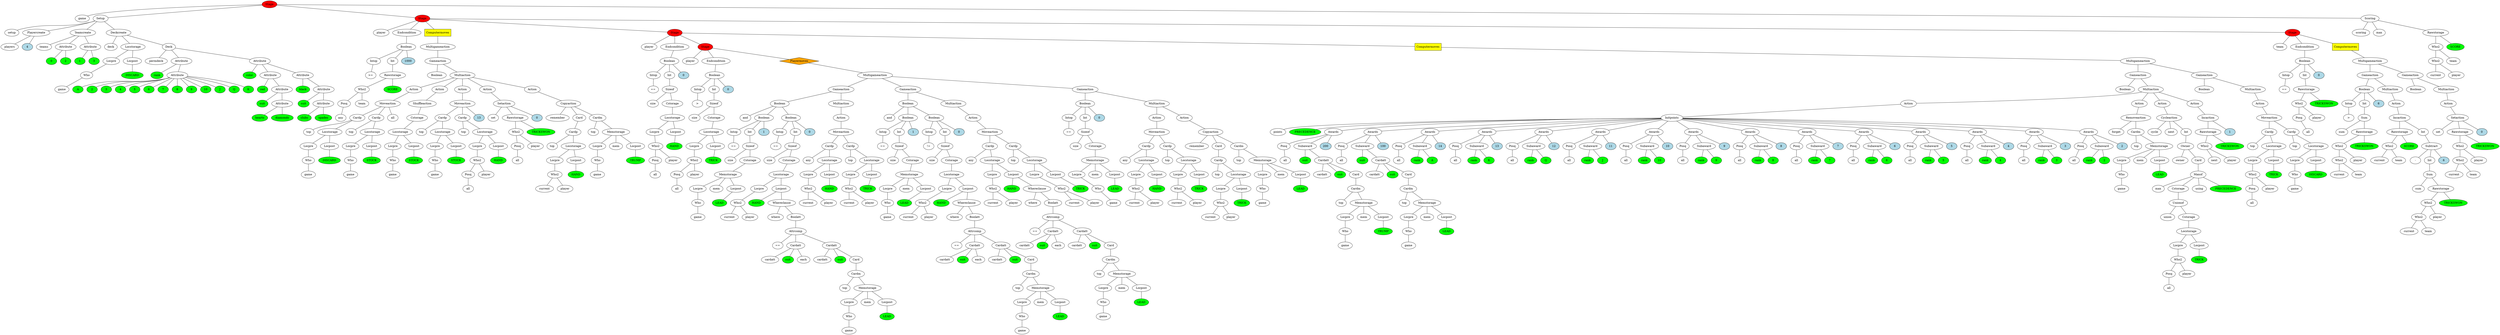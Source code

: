 graph tree{NODE0 [label="Stage" style=filled fillcolor="red"]
NODE0_1 [label="game"]
NODE0 -- NODE0_1
NODE0_2 [label="Setup" ]
NODE0_2_1 [label="setup"]
NODE0_2 -- NODE0_2_1
NODE0_2_2 [label="Playercreate" ]
NODE0_2_2_2 [label="players"]
NODE0_2_2 -- NODE0_2_2_2
NODE0_2_2_3 [label="4" style=filled fillcolor="lightblue"]
NODE0_2_2 -- NODE0_2_2_3
NODE0_2 -- NODE0_2_2
NODE0_2_4 [label="Teamcreate" ]
NODE0_2_4_1 [label="teams"]
NODE0_2_4 -- NODE0_2_4_1
NODE0_2_4_2 [label="Attribute" ]
NODE0_2_4_2_1 [fillcolor="green" style=filled label="0"]
NODE0_2_4_2 -- NODE0_2_4_2_1
NODE0_2_4_2_3 [fillcolor="green" style=filled label="2"]
NODE0_2_4_2 -- NODE0_2_4_2_3
NODE0_2_4 -- NODE0_2_4_2
NODE0_2_4_3 [label="Attribute" ]
NODE0_2_4_3_1 [fillcolor="green" style=filled label="1"]
NODE0_2_4_3 -- NODE0_2_4_3_1
NODE0_2_4_3_3 [fillcolor="green" style=filled label="3"]
NODE0_2_4_3 -- NODE0_2_4_3_3
NODE0_2_4 -- NODE0_2_4_3
NODE0_2 -- NODE0_2_4
NODE0_2_6 [label="Deckcreate" ]
NODE0_2_6_2 [label="deck"]
NODE0_2_6 -- NODE0_2_6_2
NODE0_2_6_3 [label="Locstorage" ]
NODE0_2_6_3_1 [label="Locpre" ]
NODE0_2_6_3_1_0 [label="Who" ]
NODE0_2_6_3_1_0_0 [label="game"]
NODE0_2_6_3_1_0 -- NODE0_2_6_3_1_0_0
NODE0_2_6_3_1 -- NODE0_2_6_3_1_0
NODE0_2_6_3 -- NODE0_2_6_3_1
NODE0_2_6_3_3 [label="Locpost" ]
NODE0_2_6_3_3_0 [fillcolor="green" style=filled label="DISCARD"]
NODE0_2_6_3_3 -- NODE0_2_6_3_3_0
NODE0_2_6_3 -- NODE0_2_6_3_3
NODE0_2_6 -- NODE0_2_6_3
NODE0_2_6_4 [label="Deck" ]
NODE0_2_6_4_1 [label="permdeck"]
NODE0_2_6_4 -- NODE0_2_6_4_1
NODE0_2_6_4_2 [label="Attribute" ]
NODE0_2_6_4_2_1 [fillcolor="green" style=filled label="rank"]
NODE0_2_6_4_2 -- NODE0_2_6_4_2_1
NODE0_2_6_4_2_2 [label="Attribute" ]
NODE0_2_6_4_2_2_1 [fillcolor="green" style=filled label="A"]
NODE0_2_6_4_2_2 -- NODE0_2_6_4_2_2_1
NODE0_2_6_4_2_2_3 [fillcolor="green" style=filled label="2"]
NODE0_2_6_4_2_2 -- NODE0_2_6_4_2_2_3
NODE0_2_6_4_2_2_5 [fillcolor="green" style=filled label="3"]
NODE0_2_6_4_2_2 -- NODE0_2_6_4_2_2_5
NODE0_2_6_4_2_2_7 [fillcolor="green" style=filled label="4"]
NODE0_2_6_4_2_2 -- NODE0_2_6_4_2_2_7
NODE0_2_6_4_2_2_9 [fillcolor="green" style=filled label="5"]
NODE0_2_6_4_2_2 -- NODE0_2_6_4_2_2_9
NODE0_2_6_4_2_2_11 [fillcolor="green" style=filled label="6"]
NODE0_2_6_4_2_2 -- NODE0_2_6_4_2_2_11
NODE0_2_6_4_2_2_13 [fillcolor="green" style=filled label="7"]
NODE0_2_6_4_2_2 -- NODE0_2_6_4_2_2_13
NODE0_2_6_4_2_2_15 [fillcolor="green" style=filled label="8"]
NODE0_2_6_4_2_2 -- NODE0_2_6_4_2_2_15
NODE0_2_6_4_2_2_17 [fillcolor="green" style=filled label="9"]
NODE0_2_6_4_2_2 -- NODE0_2_6_4_2_2_17
NODE0_2_6_4_2_2_19 [fillcolor="green" style=filled label="10"]
NODE0_2_6_4_2_2 -- NODE0_2_6_4_2_2_19
NODE0_2_6_4_2_2_21 [fillcolor="green" style=filled label="J"]
NODE0_2_6_4_2_2 -- NODE0_2_6_4_2_2_21
NODE0_2_6_4_2_2_23 [fillcolor="green" style=filled label="Q"]
NODE0_2_6_4_2_2 -- NODE0_2_6_4_2_2_23
NODE0_2_6_4_2_2_25 [fillcolor="green" style=filled label="K"]
NODE0_2_6_4_2_2 -- NODE0_2_6_4_2_2_25
NODE0_2_6_4_2 -- NODE0_2_6_4_2_2
NODE0_2_6_4 -- NODE0_2_6_4_2
NODE0_2_6_4_3 [label="Attribute" ]
NODE0_2_6_4_3_1 [fillcolor="green" style=filled label="color"]
NODE0_2_6_4_3 -- NODE0_2_6_4_3_1
NODE0_2_6_4_3_2 [label="Attribute" ]
NODE0_2_6_4_3_2_1 [fillcolor="green" style=filled label="red"]
NODE0_2_6_4_3_2 -- NODE0_2_6_4_3_2_1
NODE0_2_6_4_3_2_2 [label="Attribute" ]
NODE0_2_6_4_3_2_2_1 [fillcolor="green" style=filled label="suit"]
NODE0_2_6_4_3_2_2 -- NODE0_2_6_4_3_2_2_1
NODE0_2_6_4_3_2_2_2 [label="Attribute" ]
NODE0_2_6_4_3_2_2_2_1 [fillcolor="green" style=filled label="hearts"]
NODE0_2_6_4_3_2_2_2 -- NODE0_2_6_4_3_2_2_2_1
NODE0_2_6_4_3_2_2_2_3 [fillcolor="green" style=filled label="diamonds"]
NODE0_2_6_4_3_2_2_2 -- NODE0_2_6_4_3_2_2_2_3
NODE0_2_6_4_3_2_2 -- NODE0_2_6_4_3_2_2_2
NODE0_2_6_4_3_2 -- NODE0_2_6_4_3_2_2
NODE0_2_6_4_3 -- NODE0_2_6_4_3_2
NODE0_2_6_4_3_3 [label="Attribute" ]
NODE0_2_6_4_3_3_1 [fillcolor="green" style=filled label="black"]
NODE0_2_6_4_3_3 -- NODE0_2_6_4_3_3_1
NODE0_2_6_4_3_3_2 [label="Attribute" ]
NODE0_2_6_4_3_3_2_1 [fillcolor="green" style=filled label="suit"]
NODE0_2_6_4_3_3_2 -- NODE0_2_6_4_3_3_2_1
NODE0_2_6_4_3_3_2_2 [label="Attribute" ]
NODE0_2_6_4_3_3_2_2_1 [fillcolor="green" style=filled label="clubs"]
NODE0_2_6_4_3_3_2_2 -- NODE0_2_6_4_3_3_2_2_1
NODE0_2_6_4_3_3_2_2_3 [fillcolor="green" style=filled label="spades"]
NODE0_2_6_4_3_3_2_2 -- NODE0_2_6_4_3_3_2_2_3
NODE0_2_6_4_3_3_2 -- NODE0_2_6_4_3_3_2_2
NODE0_2_6_4_3_3 -- NODE0_2_6_4_3_3_2
NODE0_2_6_4_3 -- NODE0_2_6_4_3_3
NODE0_2_6_4 -- NODE0_2_6_4_3
NODE0_2_6 -- NODE0_2_6_4
NODE0_2 -- NODE0_2_6
NODE0 -- NODE0_2
NODE0_3 [label="Stage"  style=filled fillcolor="red"]
NODE0_3_2 [label="player"]
NODE0_3 -- NODE0_3_2
NODE0_3_3 [label="Endcondition" ]
NODE0_3_3_2 [label="Boolean" ]
NODE0_3_3_2_1 [label="Intop" ]
NODE0_3_3_2_1_0 [label=">="]
NODE0_3_3_2_1 -- NODE0_3_3_2_1_0
NODE0_3_3_2 -- NODE0_3_3_2_1
NODE0_3_3_2_2 [label="Int" ]
NODE0_3_3_2_2_0 [label="Rawstorage" ]
NODE0_3_3_2_2_0_1 [label="Who2" ]
NODE0_3_3_2_2_0_1_1 [label="Posq" ]
NODE0_3_3_2_2_0_1_1_0 [label="any"]
NODE0_3_3_2_2_0_1_1 -- NODE0_3_3_2_2_0_1_1_0
NODE0_3_3_2_2_0_1 -- NODE0_3_3_2_2_0_1_1
NODE0_3_3_2_2_0_1_2 [label="team"]
NODE0_3_3_2_2_0_1 -- NODE0_3_3_2_2_0_1_2
NODE0_3_3_2_2_0 -- NODE0_3_3_2_2_0_1
NODE0_3_3_2_2_0_3 [fillcolor="green" style=filled label="SCORE"]
NODE0_3_3_2_2_0 -- NODE0_3_3_2_2_0_3
NODE0_3_3_2_2 -- NODE0_3_3_2_2_0
NODE0_3_3_2 -- NODE0_3_3_2_2
NODE0_3_3_2_3 [label="1000" style=filled fillcolor="lightblue"]
NODE0_3_3_2 -- NODE0_3_3_2_3
NODE0_3_3 -- NODE0_3_3_2
NODE0_3 -- NODE0_3_3
NODE0_3_4 [label="Computermoves"  style=filled shape=box fillcolor="yellow"]
NODE0_3_4_2 [label="Multigameaction" ]
NODE0_3_4_2_0 [label="Gameaction" ]
NODE0_3_4_2_0_1 [label="Boolean" ]
NODE0_3_4_2_0 -- NODE0_3_4_2_0_1
NODE0_3_4_2_0_2 [label="Multiaction" ]
NODE0_3_4_2_0_2_0 [label="Action" ]
NODE0_3_4_2_0_2_0_1 [label="Moveaction" ]
NODE0_3_4_2_0_2_0_1_1 [label="Cardp" ]
NODE0_3_4_2_0_2_0_1_1_1 [label="top"]
NODE0_3_4_2_0_2_0_1_1 -- NODE0_3_4_2_0_2_0_1_1_1
NODE0_3_4_2_0_2_0_1_1_2 [label="Locstorage" ]
NODE0_3_4_2_0_2_0_1_1_2_1 [label="Locpre" ]
NODE0_3_4_2_0_2_0_1_1_2_1_0 [label="Who" ]
NODE0_3_4_2_0_2_0_1_1_2_1_0_0 [label="game"]
NODE0_3_4_2_0_2_0_1_1_2_1_0 -- NODE0_3_4_2_0_2_0_1_1_2_1_0_0
NODE0_3_4_2_0_2_0_1_1_2_1 -- NODE0_3_4_2_0_2_0_1_1_2_1_0
NODE0_3_4_2_0_2_0_1_1_2 -- NODE0_3_4_2_0_2_0_1_1_2_1
NODE0_3_4_2_0_2_0_1_1_2_3 [label="Locpost" ]
NODE0_3_4_2_0_2_0_1_1_2_3_0 [fillcolor="green" style=filled label="DISCARD"]
NODE0_3_4_2_0_2_0_1_1_2_3 -- NODE0_3_4_2_0_2_0_1_1_2_3_0
NODE0_3_4_2_0_2_0_1_1_2 -- NODE0_3_4_2_0_2_0_1_1_2_3
NODE0_3_4_2_0_2_0_1_1 -- NODE0_3_4_2_0_2_0_1_1_2
NODE0_3_4_2_0_2_0_1 -- NODE0_3_4_2_0_2_0_1_1
NODE0_3_4_2_0_2_0_1_2 [label="Cardp" ]
NODE0_3_4_2_0_2_0_1_2_1 [label="top"]
NODE0_3_4_2_0_2_0_1_2 -- NODE0_3_4_2_0_2_0_1_2_1
NODE0_3_4_2_0_2_0_1_2_2 [label="Locstorage" ]
NODE0_3_4_2_0_2_0_1_2_2_1 [label="Locpre" ]
NODE0_3_4_2_0_2_0_1_2_2_1_0 [label="Who" ]
NODE0_3_4_2_0_2_0_1_2_2_1_0_0 [label="game"]
NODE0_3_4_2_0_2_0_1_2_2_1_0 -- NODE0_3_4_2_0_2_0_1_2_2_1_0_0
NODE0_3_4_2_0_2_0_1_2_2_1 -- NODE0_3_4_2_0_2_0_1_2_2_1_0
NODE0_3_4_2_0_2_0_1_2_2 -- NODE0_3_4_2_0_2_0_1_2_2_1
NODE0_3_4_2_0_2_0_1_2_2_3 [label="Locpost" ]
NODE0_3_4_2_0_2_0_1_2_2_3_0 [fillcolor="green" style=filled label="STOCK"]
NODE0_3_4_2_0_2_0_1_2_2_3 -- NODE0_3_4_2_0_2_0_1_2_2_3_0
NODE0_3_4_2_0_2_0_1_2_2 -- NODE0_3_4_2_0_2_0_1_2_2_3
NODE0_3_4_2_0_2_0_1_2 -- NODE0_3_4_2_0_2_0_1_2_2
NODE0_3_4_2_0_2_0_1 -- NODE0_3_4_2_0_2_0_1_2
NODE0_3_4_2_0_2_0_1_3 [label="all"]
NODE0_3_4_2_0_2_0_1 -- NODE0_3_4_2_0_2_0_1_3
NODE0_3_4_2_0_2_0 -- NODE0_3_4_2_0_2_0_1
NODE0_3_4_2_0_2 -- NODE0_3_4_2_0_2_0
NODE0_3_4_2_0_2_1 [label="Action" ]
NODE0_3_4_2_0_2_1_1 [label="Shuffleaction" ]
NODE0_3_4_2_0_2_1_1_1 [label="Cstorage" ]
NODE0_3_4_2_0_2_1_1_1_0 [label="Locstorage" ]
NODE0_3_4_2_0_2_1_1_1_0_1 [label="Locpre" ]
NODE0_3_4_2_0_2_1_1_1_0_1_0 [label="Who" ]
NODE0_3_4_2_0_2_1_1_1_0_1_0_0 [label="game"]
NODE0_3_4_2_0_2_1_1_1_0_1_0 -- NODE0_3_4_2_0_2_1_1_1_0_1_0_0
NODE0_3_4_2_0_2_1_1_1_0_1 -- NODE0_3_4_2_0_2_1_1_1_0_1_0
NODE0_3_4_2_0_2_1_1_1_0 -- NODE0_3_4_2_0_2_1_1_1_0_1
NODE0_3_4_2_0_2_1_1_1_0_3 [label="Locpost" ]
NODE0_3_4_2_0_2_1_1_1_0_3_0 [fillcolor="green" style=filled label="STOCK"]
NODE0_3_4_2_0_2_1_1_1_0_3 -- NODE0_3_4_2_0_2_1_1_1_0_3_0
NODE0_3_4_2_0_2_1_1_1_0 -- NODE0_3_4_2_0_2_1_1_1_0_3
NODE0_3_4_2_0_2_1_1_1 -- NODE0_3_4_2_0_2_1_1_1_0
NODE0_3_4_2_0_2_1_1 -- NODE0_3_4_2_0_2_1_1_1
NODE0_3_4_2_0_2_1 -- NODE0_3_4_2_0_2_1_1
NODE0_3_4_2_0_2 -- NODE0_3_4_2_0_2_1
NODE0_3_4_2_0_2_2 [label="Action" ]
NODE0_3_4_2_0_2_2_1 [label="Moveaction" ]
NODE0_3_4_2_0_2_2_1_1 [label="Cardp" ]
NODE0_3_4_2_0_2_2_1_1_1 [label="top"]
NODE0_3_4_2_0_2_2_1_1 -- NODE0_3_4_2_0_2_2_1_1_1
NODE0_3_4_2_0_2_2_1_1_2 [label="Locstorage" ]
NODE0_3_4_2_0_2_2_1_1_2_1 [label="Locpre" ]
NODE0_3_4_2_0_2_2_1_1_2_1_0 [label="Who" ]
NODE0_3_4_2_0_2_2_1_1_2_1_0_0 [label="game"]
NODE0_3_4_2_0_2_2_1_1_2_1_0 -- NODE0_3_4_2_0_2_2_1_1_2_1_0_0
NODE0_3_4_2_0_2_2_1_1_2_1 -- NODE0_3_4_2_0_2_2_1_1_2_1_0
NODE0_3_4_2_0_2_2_1_1_2 -- NODE0_3_4_2_0_2_2_1_1_2_1
NODE0_3_4_2_0_2_2_1_1_2_3 [label="Locpost" ]
NODE0_3_4_2_0_2_2_1_1_2_3_0 [fillcolor="green" style=filled label="STOCK"]
NODE0_3_4_2_0_2_2_1_1_2_3 -- NODE0_3_4_2_0_2_2_1_1_2_3_0
NODE0_3_4_2_0_2_2_1_1_2 -- NODE0_3_4_2_0_2_2_1_1_2_3
NODE0_3_4_2_0_2_2_1_1 -- NODE0_3_4_2_0_2_2_1_1_2
NODE0_3_4_2_0_2_2_1 -- NODE0_3_4_2_0_2_2_1_1
NODE0_3_4_2_0_2_2_1_2 [label="Cardp" ]
NODE0_3_4_2_0_2_2_1_2_1 [label="top"]
NODE0_3_4_2_0_2_2_1_2 -- NODE0_3_4_2_0_2_2_1_2_1
NODE0_3_4_2_0_2_2_1_2_2 [label="Locstorage" ]
NODE0_3_4_2_0_2_2_1_2_2_1 [label="Locpre" ]
NODE0_3_4_2_0_2_2_1_2_2_1_0 [label="Who2" ]
NODE0_3_4_2_0_2_2_1_2_2_1_0_1 [label="Posq" ]
NODE0_3_4_2_0_2_2_1_2_2_1_0_1_0 [label="all"]
NODE0_3_4_2_0_2_2_1_2_2_1_0_1 -- NODE0_3_4_2_0_2_2_1_2_2_1_0_1_0
NODE0_3_4_2_0_2_2_1_2_2_1_0 -- NODE0_3_4_2_0_2_2_1_2_2_1_0_1
NODE0_3_4_2_0_2_2_1_2_2_1_0_2 [label="player"]
NODE0_3_4_2_0_2_2_1_2_2_1_0 -- NODE0_3_4_2_0_2_2_1_2_2_1_0_2
NODE0_3_4_2_0_2_2_1_2_2_1 -- NODE0_3_4_2_0_2_2_1_2_2_1_0
NODE0_3_4_2_0_2_2_1_2_2 -- NODE0_3_4_2_0_2_2_1_2_2_1
NODE0_3_4_2_0_2_2_1_2_2_3 [label="Locpost" ]
NODE0_3_4_2_0_2_2_1_2_2_3_0 [fillcolor="green" style=filled label="HAND"]
NODE0_3_4_2_0_2_2_1_2_2_3 -- NODE0_3_4_2_0_2_2_1_2_2_3_0
NODE0_3_4_2_0_2_2_1_2_2 -- NODE0_3_4_2_0_2_2_1_2_2_3
NODE0_3_4_2_0_2_2_1_2 -- NODE0_3_4_2_0_2_2_1_2_2
NODE0_3_4_2_0_2_2_1 -- NODE0_3_4_2_0_2_2_1_2
NODE0_3_4_2_0_2_2_1_3 [label="13" style=filled fillcolor="lightblue"]
NODE0_3_4_2_0_2_2_1 -- NODE0_3_4_2_0_2_2_1_3
NODE0_3_4_2_0_2_2 -- NODE0_3_4_2_0_2_2_1
NODE0_3_4_2_0_2 -- NODE0_3_4_2_0_2_2
NODE0_3_4_2_0_2_3 [label="Action" ]
NODE0_3_4_2_0_2_3_1 [label="Setaction" ]
NODE0_3_4_2_0_2_3_1_0 [label="set"]
NODE0_3_4_2_0_2_3_1 -- NODE0_3_4_2_0_2_3_1_0
NODE0_3_4_2_0_2_3_1_1 [label="Rawstorage" ]
NODE0_3_4_2_0_2_3_1_1_1 [label="Who2" ]
NODE0_3_4_2_0_2_3_1_1_1_1 [label="Posq" ]
NODE0_3_4_2_0_2_3_1_1_1_1_0 [label="all"]
NODE0_3_4_2_0_2_3_1_1_1_1 -- NODE0_3_4_2_0_2_3_1_1_1_1_0
NODE0_3_4_2_0_2_3_1_1_1 -- NODE0_3_4_2_0_2_3_1_1_1_1
NODE0_3_4_2_0_2_3_1_1_1_2 [label="player"]
NODE0_3_4_2_0_2_3_1_1_1 -- NODE0_3_4_2_0_2_3_1_1_1_2
NODE0_3_4_2_0_2_3_1_1 -- NODE0_3_4_2_0_2_3_1_1_1
NODE0_3_4_2_0_2_3_1_1_3 [fillcolor="green" style=filled label="TRICKSWON"]
NODE0_3_4_2_0_2_3_1_1 -- NODE0_3_4_2_0_2_3_1_1_3
NODE0_3_4_2_0_2_3_1 -- NODE0_3_4_2_0_2_3_1_1
NODE0_3_4_2_0_2_3_1_2 [label="0" style=filled fillcolor="lightblue"]
NODE0_3_4_2_0_2_3_1 -- NODE0_3_4_2_0_2_3_1_2
NODE0_3_4_2_0_2_3 -- NODE0_3_4_2_0_2_3_1
NODE0_3_4_2_0_2 -- NODE0_3_4_2_0_2_3
NODE0_3_4_2_0_2_4 [label="Action" ]
NODE0_3_4_2_0_2_4_1 [label="Copyaction" ]
NODE0_3_4_2_0_2_4_1_0 [label="remember"]
NODE0_3_4_2_0_2_4_1 -- NODE0_3_4_2_0_2_4_1_0
NODE0_3_4_2_0_2_4_1_1 [label="Card" ]
NODE0_3_4_2_0_2_4_1_1_0 [label="Cardp" ]
NODE0_3_4_2_0_2_4_1_1_0_1 [label="top"]
NODE0_3_4_2_0_2_4_1_1_0 -- NODE0_3_4_2_0_2_4_1_1_0_1
NODE0_3_4_2_0_2_4_1_1_0_2 [label="Locstorage" ]
NODE0_3_4_2_0_2_4_1_1_0_2_1 [label="Locpre" ]
NODE0_3_4_2_0_2_4_1_1_0_2_1_0 [label="Who2" ]
NODE0_3_4_2_0_2_4_1_1_0_2_1_0_1 [label="current"]
NODE0_3_4_2_0_2_4_1_1_0_2_1_0 -- NODE0_3_4_2_0_2_4_1_1_0_2_1_0_1
NODE0_3_4_2_0_2_4_1_1_0_2_1_0_2 [label="player"]
NODE0_3_4_2_0_2_4_1_1_0_2_1_0 -- NODE0_3_4_2_0_2_4_1_1_0_2_1_0_2
NODE0_3_4_2_0_2_4_1_1_0_2_1 -- NODE0_3_4_2_0_2_4_1_1_0_2_1_0
NODE0_3_4_2_0_2_4_1_1_0_2 -- NODE0_3_4_2_0_2_4_1_1_0_2_1
NODE0_3_4_2_0_2_4_1_1_0_2_3 [label="Locpost" ]
NODE0_3_4_2_0_2_4_1_1_0_2_3_0 [fillcolor="green" style=filled label="HAND"]
NODE0_3_4_2_0_2_4_1_1_0_2_3 -- NODE0_3_4_2_0_2_4_1_1_0_2_3_0
NODE0_3_4_2_0_2_4_1_1_0_2 -- NODE0_3_4_2_0_2_4_1_1_0_2_3
NODE0_3_4_2_0_2_4_1_1_0 -- NODE0_3_4_2_0_2_4_1_1_0_2
NODE0_3_4_2_0_2_4_1_1 -- NODE0_3_4_2_0_2_4_1_1_0
NODE0_3_4_2_0_2_4_1 -- NODE0_3_4_2_0_2_4_1_1
NODE0_3_4_2_0_2_4_1_2 [label="Cardm" ]
NODE0_3_4_2_0_2_4_1_2_1 [label="top"]
NODE0_3_4_2_0_2_4_1_2 -- NODE0_3_4_2_0_2_4_1_2_1
NODE0_3_4_2_0_2_4_1_2_2 [label="Memstorage" ]
NODE0_3_4_2_0_2_4_1_2_2_1 [label="Locpre" ]
NODE0_3_4_2_0_2_4_1_2_2_1_0 [label="Who" ]
NODE0_3_4_2_0_2_4_1_2_2_1_0_0 [label="game"]
NODE0_3_4_2_0_2_4_1_2_2_1_0 -- NODE0_3_4_2_0_2_4_1_2_2_1_0_0
NODE0_3_4_2_0_2_4_1_2_2_1 -- NODE0_3_4_2_0_2_4_1_2_2_1_0
NODE0_3_4_2_0_2_4_1_2_2 -- NODE0_3_4_2_0_2_4_1_2_2_1
NODE0_3_4_2_0_2_4_1_2_2_2 [label="mem"]
NODE0_3_4_2_0_2_4_1_2_2 -- NODE0_3_4_2_0_2_4_1_2_2_2
NODE0_3_4_2_0_2_4_1_2_2_3 [label="Locpost" ]
NODE0_3_4_2_0_2_4_1_2_2_3_0 [fillcolor="green" style=filled label="TRUMP"]
NODE0_3_4_2_0_2_4_1_2_2_3 -- NODE0_3_4_2_0_2_4_1_2_2_3_0
NODE0_3_4_2_0_2_4_1_2_2 -- NODE0_3_4_2_0_2_4_1_2_2_3
NODE0_3_4_2_0_2_4_1_2 -- NODE0_3_4_2_0_2_4_1_2_2
NODE0_3_4_2_0_2_4_1 -- NODE0_3_4_2_0_2_4_1_2
NODE0_3_4_2_0_2_4 -- NODE0_3_4_2_0_2_4_1
NODE0_3_4_2_0_2 -- NODE0_3_4_2_0_2_4
NODE0_3_4_2_0 -- NODE0_3_4_2_0_2
NODE0_3_4_2 -- NODE0_3_4_2_0
NODE0_3_4 -- NODE0_3_4_2
NODE0_3 -- NODE0_3_4
NODE0_3_5 [label="Stage"  style=filled fillcolor="red"]
NODE0_3_5_2 [label="player"]
NODE0_3_5 -- NODE0_3_5_2
NODE0_3_5_3 [label="Endcondition" ]
NODE0_3_5_3_2 [label="Boolean" ]
NODE0_3_5_3_2_1 [label="Intop" ]
NODE0_3_5_3_2_1_0 [label="=="]
NODE0_3_5_3_2_1 -- NODE0_3_5_3_2_1_0
NODE0_3_5_3_2 -- NODE0_3_5_3_2_1
NODE0_3_5_3_2_2 [label="Int" ]
NODE0_3_5_3_2_2_0 [label="Sizeof" ]
NODE0_3_5_3_2_2_0_1 [label="size"]
NODE0_3_5_3_2_2_0 -- NODE0_3_5_3_2_2_0_1
NODE0_3_5_3_2_2_0_2 [label="Cstorage" ]
NODE0_3_5_3_2_2_0_2_0 [label="Locstorage" ]
NODE0_3_5_3_2_2_0_2_0_1 [label="Locpre" ]
NODE0_3_5_3_2_2_0_2_0_1_0 [label="Who2" ]
NODE0_3_5_3_2_2_0_2_0_1_0_1 [label="Posq" ]
NODE0_3_5_3_2_2_0_2_0_1_0_1_0 [label="all"]
NODE0_3_5_3_2_2_0_2_0_1_0_1 -- NODE0_3_5_3_2_2_0_2_0_1_0_1_0
NODE0_3_5_3_2_2_0_2_0_1_0 -- NODE0_3_5_3_2_2_0_2_0_1_0_1
NODE0_3_5_3_2_2_0_2_0_1_0_2 [label="player"]
NODE0_3_5_3_2_2_0_2_0_1_0 -- NODE0_3_5_3_2_2_0_2_0_1_0_2
NODE0_3_5_3_2_2_0_2_0_1 -- NODE0_3_5_3_2_2_0_2_0_1_0
NODE0_3_5_3_2_2_0_2_0 -- NODE0_3_5_3_2_2_0_2_0_1
NODE0_3_5_3_2_2_0_2_0_3 [label="Locpost" ]
NODE0_3_5_3_2_2_0_2_0_3_0 [fillcolor="green" style=filled label="HAND"]
NODE0_3_5_3_2_2_0_2_0_3 -- NODE0_3_5_3_2_2_0_2_0_3_0
NODE0_3_5_3_2_2_0_2_0 -- NODE0_3_5_3_2_2_0_2_0_3
NODE0_3_5_3_2_2_0_2 -- NODE0_3_5_3_2_2_0_2_0
NODE0_3_5_3_2_2_0 -- NODE0_3_5_3_2_2_0_2
NODE0_3_5_3_2_2 -- NODE0_3_5_3_2_2_0
NODE0_3_5_3_2 -- NODE0_3_5_3_2_2
NODE0_3_5_3_2_3 [label="0" style=filled fillcolor="lightblue"]
NODE0_3_5_3_2 -- NODE0_3_5_3_2_3
NODE0_3_5_3 -- NODE0_3_5_3_2
NODE0_3_5 -- NODE0_3_5_3
NODE0_3_5_4 [label="Stage"  style=filled fillcolor="red"]
NODE0_3_5_4_2 [label="player"]
NODE0_3_5_4 -- NODE0_3_5_4_2
NODE0_3_5_4_3 [label="Endcondition" ]
NODE0_3_5_4_3_2 [label="Boolean" ]
NODE0_3_5_4_3_2_1 [label="Intop" ]
NODE0_3_5_4_3_2_1_0 [label=">"]
NODE0_3_5_4_3_2_1 -- NODE0_3_5_4_3_2_1_0
NODE0_3_5_4_3_2 -- NODE0_3_5_4_3_2_1
NODE0_3_5_4_3_2_2 [label="Int" ]
NODE0_3_5_4_3_2_2_0 [label="Sizeof" ]
NODE0_3_5_4_3_2_2_0_1 [label="size"]
NODE0_3_5_4_3_2_2_0 -- NODE0_3_5_4_3_2_2_0_1
NODE0_3_5_4_3_2_2_0_2 [label="Cstorage" ]
NODE0_3_5_4_3_2_2_0_2_0 [label="Locstorage" ]
NODE0_3_5_4_3_2_2_0_2_0_1 [label="Locpre" ]
NODE0_3_5_4_3_2_2_0_2_0_1_0 [label="Who2" ]
NODE0_3_5_4_3_2_2_0_2_0_1_0_1 [label="Posq" ]
NODE0_3_5_4_3_2_2_0_2_0_1_0_1_0 [label="all"]
NODE0_3_5_4_3_2_2_0_2_0_1_0_1 -- NODE0_3_5_4_3_2_2_0_2_0_1_0_1_0
NODE0_3_5_4_3_2_2_0_2_0_1_0 -- NODE0_3_5_4_3_2_2_0_2_0_1_0_1
NODE0_3_5_4_3_2_2_0_2_0_1_0_2 [label="player"]
NODE0_3_5_4_3_2_2_0_2_0_1_0 -- NODE0_3_5_4_3_2_2_0_2_0_1_0_2
NODE0_3_5_4_3_2_2_0_2_0_1 -- NODE0_3_5_4_3_2_2_0_2_0_1_0
NODE0_3_5_4_3_2_2_0_2_0 -- NODE0_3_5_4_3_2_2_0_2_0_1
NODE0_3_5_4_3_2_2_0_2_0_3 [label="Locpost" ]
NODE0_3_5_4_3_2_2_0_2_0_3_0 [fillcolor="green" style=filled label="TRICK"]
NODE0_3_5_4_3_2_2_0_2_0_3 -- NODE0_3_5_4_3_2_2_0_2_0_3_0
NODE0_3_5_4_3_2_2_0_2_0 -- NODE0_3_5_4_3_2_2_0_2_0_3
NODE0_3_5_4_3_2_2_0_2 -- NODE0_3_5_4_3_2_2_0_2_0
NODE0_3_5_4_3_2_2_0 -- NODE0_3_5_4_3_2_2_0_2
NODE0_3_5_4_3_2_2 -- NODE0_3_5_4_3_2_2_0
NODE0_3_5_4_3_2 -- NODE0_3_5_4_3_2_2
NODE0_3_5_4_3_2_3 [label="0" style=filled fillcolor="lightblue"]
NODE0_3_5_4_3_2 -- NODE0_3_5_4_3_2_3
NODE0_3_5_4_3 -- NODE0_3_5_4_3_2
NODE0_3_5_4 -- NODE0_3_5_4_3
NODE0_3_5_4_4 [label="Playermoves"  style=filled shape=diamond fillcolor="orange"]
NODE0_3_5_4_4_2 [label="Multigameaction" ]
NODE0_3_5_4_4_2_0 [label="Gameaction" ]
NODE0_3_5_4_4_2_0_1 [label="Boolean" ]
NODE0_3_5_4_4_2_0_1_1 [label="and"]
NODE0_3_5_4_4_2_0_1 -- NODE0_3_5_4_4_2_0_1_1
NODE0_3_5_4_4_2_0_1_2 [label="Boolean" ]
NODE0_3_5_4_4_2_0_1_2_1 [label="Intop" ]
NODE0_3_5_4_4_2_0_1_2_1_0 [label="=="]
NODE0_3_5_4_4_2_0_1_2_1 -- NODE0_3_5_4_4_2_0_1_2_1_0
NODE0_3_5_4_4_2_0_1_2 -- NODE0_3_5_4_4_2_0_1_2_1
NODE0_3_5_4_4_2_0_1_2_2 [label="Int" ]
NODE0_3_5_4_4_2_0_1_2_2_0 [label="Sizeof" ]
NODE0_3_5_4_4_2_0_1_2_2_0_1 [label="size"]
NODE0_3_5_4_4_2_0_1_2_2_0 -- NODE0_3_5_4_4_2_0_1_2_2_0_1
NODE0_3_5_4_4_2_0_1_2_2_0_2 [label="Cstorage" ]
NODE0_3_5_4_4_2_0_1_2_2_0_2_0 [label="Memstorage" ]
NODE0_3_5_4_4_2_0_1_2_2_0_2_0_1 [label="Locpre" ]
NODE0_3_5_4_4_2_0_1_2_2_0_2_0_1_0 [label="Who" ]
NODE0_3_5_4_4_2_0_1_2_2_0_2_0_1_0_0 [label="game"]
NODE0_3_5_4_4_2_0_1_2_2_0_2_0_1_0 -- NODE0_3_5_4_4_2_0_1_2_2_0_2_0_1_0_0
NODE0_3_5_4_4_2_0_1_2_2_0_2_0_1 -- NODE0_3_5_4_4_2_0_1_2_2_0_2_0_1_0
NODE0_3_5_4_4_2_0_1_2_2_0_2_0 -- NODE0_3_5_4_4_2_0_1_2_2_0_2_0_1
NODE0_3_5_4_4_2_0_1_2_2_0_2_0_2 [label="mem"]
NODE0_3_5_4_4_2_0_1_2_2_0_2_0 -- NODE0_3_5_4_4_2_0_1_2_2_0_2_0_2
NODE0_3_5_4_4_2_0_1_2_2_0_2_0_3 [label="Locpost" ]
NODE0_3_5_4_4_2_0_1_2_2_0_2_0_3_0 [fillcolor="green" style=filled label="LEAD"]
NODE0_3_5_4_4_2_0_1_2_2_0_2_0_3 -- NODE0_3_5_4_4_2_0_1_2_2_0_2_0_3_0
NODE0_3_5_4_4_2_0_1_2_2_0_2_0 -- NODE0_3_5_4_4_2_0_1_2_2_0_2_0_3
NODE0_3_5_4_4_2_0_1_2_2_0_2 -- NODE0_3_5_4_4_2_0_1_2_2_0_2_0
NODE0_3_5_4_4_2_0_1_2_2_0 -- NODE0_3_5_4_4_2_0_1_2_2_0_2
NODE0_3_5_4_4_2_0_1_2_2 -- NODE0_3_5_4_4_2_0_1_2_2_0
NODE0_3_5_4_4_2_0_1_2 -- NODE0_3_5_4_4_2_0_1_2_2
NODE0_3_5_4_4_2_0_1_2_3 [label="1" style=filled fillcolor="lightblue"]
NODE0_3_5_4_4_2_0_1_2 -- NODE0_3_5_4_4_2_0_1_2_3
NODE0_3_5_4_4_2_0_1 -- NODE0_3_5_4_4_2_0_1_2
NODE0_3_5_4_4_2_0_1_3 [label="Boolean" ]
NODE0_3_5_4_4_2_0_1_3_1 [label="Intop" ]
NODE0_3_5_4_4_2_0_1_3_1_0 [label="=="]
NODE0_3_5_4_4_2_0_1_3_1 -- NODE0_3_5_4_4_2_0_1_3_1_0
NODE0_3_5_4_4_2_0_1_3 -- NODE0_3_5_4_4_2_0_1_3_1
NODE0_3_5_4_4_2_0_1_3_2 [label="Int" ]
NODE0_3_5_4_4_2_0_1_3_2_0 [label="Sizeof" ]
NODE0_3_5_4_4_2_0_1_3_2_0_1 [label="size"]
NODE0_3_5_4_4_2_0_1_3_2_0 -- NODE0_3_5_4_4_2_0_1_3_2_0_1
NODE0_3_5_4_4_2_0_1_3_2_0_2 [label="Cstorage" ]
NODE0_3_5_4_4_2_0_1_3_2_0_2_0 [label="Locstorage" ]
NODE0_3_5_4_4_2_0_1_3_2_0_2_0_1 [label="Locpre" ]
NODE0_3_5_4_4_2_0_1_3_2_0_2_0_1_0 [label="Who2" ]
NODE0_3_5_4_4_2_0_1_3_2_0_2_0_1_0_1 [label="current"]
NODE0_3_5_4_4_2_0_1_3_2_0_2_0_1_0 -- NODE0_3_5_4_4_2_0_1_3_2_0_2_0_1_0_1
NODE0_3_5_4_4_2_0_1_3_2_0_2_0_1_0_2 [label="player"]
NODE0_3_5_4_4_2_0_1_3_2_0_2_0_1_0 -- NODE0_3_5_4_4_2_0_1_3_2_0_2_0_1_0_2
NODE0_3_5_4_4_2_0_1_3_2_0_2_0_1 -- NODE0_3_5_4_4_2_0_1_3_2_0_2_0_1_0
NODE0_3_5_4_4_2_0_1_3_2_0_2_0 -- NODE0_3_5_4_4_2_0_1_3_2_0_2_0_1
NODE0_3_5_4_4_2_0_1_3_2_0_2_0_3 [label="Locpost" ]
NODE0_3_5_4_4_2_0_1_3_2_0_2_0_3_0 [fillcolor="green" style=filled label="HAND"]
NODE0_3_5_4_4_2_0_1_3_2_0_2_0_3 -- NODE0_3_5_4_4_2_0_1_3_2_0_2_0_3_0
NODE0_3_5_4_4_2_0_1_3_2_0_2_0_3_1 [label="Whereclause" ]
NODE0_3_5_4_4_2_0_1_3_2_0_2_0_3_1_0 [label="where"]
NODE0_3_5_4_4_2_0_1_3_2_0_2_0_3_1 -- NODE0_3_5_4_4_2_0_1_3_2_0_2_0_3_1_0
NODE0_3_5_4_4_2_0_1_3_2_0_2_0_3_1_1 [label="Boolatt" ]
NODE0_3_5_4_4_2_0_1_3_2_0_2_0_3_1_1_1 [label="Attrcomp" ]
NODE0_3_5_4_4_2_0_1_3_2_0_2_0_3_1_1_1_0 [label="=="]
NODE0_3_5_4_4_2_0_1_3_2_0_2_0_3_1_1_1 -- NODE0_3_5_4_4_2_0_1_3_2_0_2_0_3_1_1_1_0
NODE0_3_5_4_4_2_0_1_3_2_0_2_0_3_1_1_1_1 [label="Cardatt" ]
NODE0_3_5_4_4_2_0_1_3_2_0_2_0_3_1_1_1_1_1 [label="cardatt"]
NODE0_3_5_4_4_2_0_1_3_2_0_2_0_3_1_1_1_1 -- NODE0_3_5_4_4_2_0_1_3_2_0_2_0_3_1_1_1_1_1
NODE0_3_5_4_4_2_0_1_3_2_0_2_0_3_1_1_1_1_2 [fillcolor="green" style=filled label="suit"]
NODE0_3_5_4_4_2_0_1_3_2_0_2_0_3_1_1_1_1 -- NODE0_3_5_4_4_2_0_1_3_2_0_2_0_3_1_1_1_1_2
NODE0_3_5_4_4_2_0_1_3_2_0_2_0_3_1_1_1_1_3 [label="each"]
NODE0_3_5_4_4_2_0_1_3_2_0_2_0_3_1_1_1_1 -- NODE0_3_5_4_4_2_0_1_3_2_0_2_0_3_1_1_1_1_3
NODE0_3_5_4_4_2_0_1_3_2_0_2_0_3_1_1_1 -- NODE0_3_5_4_4_2_0_1_3_2_0_2_0_3_1_1_1_1
NODE0_3_5_4_4_2_0_1_3_2_0_2_0_3_1_1_1_2 [label="Cardatt" ]
NODE0_3_5_4_4_2_0_1_3_2_0_2_0_3_1_1_1_2_1 [label="cardatt"]
NODE0_3_5_4_4_2_0_1_3_2_0_2_0_3_1_1_1_2 -- NODE0_3_5_4_4_2_0_1_3_2_0_2_0_3_1_1_1_2_1
NODE0_3_5_4_4_2_0_1_3_2_0_2_0_3_1_1_1_2_2 [fillcolor="green" style=filled label="suit"]
NODE0_3_5_4_4_2_0_1_3_2_0_2_0_3_1_1_1_2 -- NODE0_3_5_4_4_2_0_1_3_2_0_2_0_3_1_1_1_2_2
NODE0_3_5_4_4_2_0_1_3_2_0_2_0_3_1_1_1_2_3 [label="Card" ]
NODE0_3_5_4_4_2_0_1_3_2_0_2_0_3_1_1_1_2_3_0 [label="Cardm" ]
NODE0_3_5_4_4_2_0_1_3_2_0_2_0_3_1_1_1_2_3_0_1 [label="top"]
NODE0_3_5_4_4_2_0_1_3_2_0_2_0_3_1_1_1_2_3_0 -- NODE0_3_5_4_4_2_0_1_3_2_0_2_0_3_1_1_1_2_3_0_1
NODE0_3_5_4_4_2_0_1_3_2_0_2_0_3_1_1_1_2_3_0_2 [label="Memstorage" ]
NODE0_3_5_4_4_2_0_1_3_2_0_2_0_3_1_1_1_2_3_0_2_1 [label="Locpre" ]
NODE0_3_5_4_4_2_0_1_3_2_0_2_0_3_1_1_1_2_3_0_2_1_0 [label="Who" ]
NODE0_3_5_4_4_2_0_1_3_2_0_2_0_3_1_1_1_2_3_0_2_1_0_0 [label="game"]
NODE0_3_5_4_4_2_0_1_3_2_0_2_0_3_1_1_1_2_3_0_2_1_0 -- NODE0_3_5_4_4_2_0_1_3_2_0_2_0_3_1_1_1_2_3_0_2_1_0_0
NODE0_3_5_4_4_2_0_1_3_2_0_2_0_3_1_1_1_2_3_0_2_1 -- NODE0_3_5_4_4_2_0_1_3_2_0_2_0_3_1_1_1_2_3_0_2_1_0
NODE0_3_5_4_4_2_0_1_3_2_0_2_0_3_1_1_1_2_3_0_2 -- NODE0_3_5_4_4_2_0_1_3_2_0_2_0_3_1_1_1_2_3_0_2_1
NODE0_3_5_4_4_2_0_1_3_2_0_2_0_3_1_1_1_2_3_0_2_2 [label="mem"]
NODE0_3_5_4_4_2_0_1_3_2_0_2_0_3_1_1_1_2_3_0_2 -- NODE0_3_5_4_4_2_0_1_3_2_0_2_0_3_1_1_1_2_3_0_2_2
NODE0_3_5_4_4_2_0_1_3_2_0_2_0_3_1_1_1_2_3_0_2_3 [label="Locpost" ]
NODE0_3_5_4_4_2_0_1_3_2_0_2_0_3_1_1_1_2_3_0_2_3_0 [fillcolor="green" style=filled label="LEAD"]
NODE0_3_5_4_4_2_0_1_3_2_0_2_0_3_1_1_1_2_3_0_2_3 -- NODE0_3_5_4_4_2_0_1_3_2_0_2_0_3_1_1_1_2_3_0_2_3_0
NODE0_3_5_4_4_2_0_1_3_2_0_2_0_3_1_1_1_2_3_0_2 -- NODE0_3_5_4_4_2_0_1_3_2_0_2_0_3_1_1_1_2_3_0_2_3
NODE0_3_5_4_4_2_0_1_3_2_0_2_0_3_1_1_1_2_3_0 -- NODE0_3_5_4_4_2_0_1_3_2_0_2_0_3_1_1_1_2_3_0_2
NODE0_3_5_4_4_2_0_1_3_2_0_2_0_3_1_1_1_2_3 -- NODE0_3_5_4_4_2_0_1_3_2_0_2_0_3_1_1_1_2_3_0
NODE0_3_5_4_4_2_0_1_3_2_0_2_0_3_1_1_1_2 -- NODE0_3_5_4_4_2_0_1_3_2_0_2_0_3_1_1_1_2_3
NODE0_3_5_4_4_2_0_1_3_2_0_2_0_3_1_1_1 -- NODE0_3_5_4_4_2_0_1_3_2_0_2_0_3_1_1_1_2
NODE0_3_5_4_4_2_0_1_3_2_0_2_0_3_1_1 -- NODE0_3_5_4_4_2_0_1_3_2_0_2_0_3_1_1_1
NODE0_3_5_4_4_2_0_1_3_2_0_2_0_3_1 -- NODE0_3_5_4_4_2_0_1_3_2_0_2_0_3_1_1
NODE0_3_5_4_4_2_0_1_3_2_0_2_0_3 -- NODE0_3_5_4_4_2_0_1_3_2_0_2_0_3_1
NODE0_3_5_4_4_2_0_1_3_2_0_2_0 -- NODE0_3_5_4_4_2_0_1_3_2_0_2_0_3
NODE0_3_5_4_4_2_0_1_3_2_0_2 -- NODE0_3_5_4_4_2_0_1_3_2_0_2_0
NODE0_3_5_4_4_2_0_1_3_2_0 -- NODE0_3_5_4_4_2_0_1_3_2_0_2
NODE0_3_5_4_4_2_0_1_3_2 -- NODE0_3_5_4_4_2_0_1_3_2_0
NODE0_3_5_4_4_2_0_1_3 -- NODE0_3_5_4_4_2_0_1_3_2
NODE0_3_5_4_4_2_0_1_3_3 [label="0" style=filled fillcolor="lightblue"]
NODE0_3_5_4_4_2_0_1_3 -- NODE0_3_5_4_4_2_0_1_3_3
NODE0_3_5_4_4_2_0_1 -- NODE0_3_5_4_4_2_0_1_3
NODE0_3_5_4_4_2_0 -- NODE0_3_5_4_4_2_0_1
NODE0_3_5_4_4_2_0_2 [label="Multiaction" ]
NODE0_3_5_4_4_2_0_2_0 [label="Action" ]
NODE0_3_5_4_4_2_0_2_0_1 [label="Moveaction" ]
NODE0_3_5_4_4_2_0_2_0_1_1 [label="Cardp" ]
NODE0_3_5_4_4_2_0_2_0_1_1_1 [label="any"]
NODE0_3_5_4_4_2_0_2_0_1_1 -- NODE0_3_5_4_4_2_0_2_0_1_1_1
NODE0_3_5_4_4_2_0_2_0_1_1_2 [label="Locstorage" ]
NODE0_3_5_4_4_2_0_2_0_1_1_2_1 [label="Locpre" ]
NODE0_3_5_4_4_2_0_2_0_1_1_2_1_0 [label="Who2" ]
NODE0_3_5_4_4_2_0_2_0_1_1_2_1_0_1 [label="current"]
NODE0_3_5_4_4_2_0_2_0_1_1_2_1_0 -- NODE0_3_5_4_4_2_0_2_0_1_1_2_1_0_1
NODE0_3_5_4_4_2_0_2_0_1_1_2_1_0_2 [label="player"]
NODE0_3_5_4_4_2_0_2_0_1_1_2_1_0 -- NODE0_3_5_4_4_2_0_2_0_1_1_2_1_0_2
NODE0_3_5_4_4_2_0_2_0_1_1_2_1 -- NODE0_3_5_4_4_2_0_2_0_1_1_2_1_0
NODE0_3_5_4_4_2_0_2_0_1_1_2 -- NODE0_3_5_4_4_2_0_2_0_1_1_2_1
NODE0_3_5_4_4_2_0_2_0_1_1_2_3 [label="Locpost" ]
NODE0_3_5_4_4_2_0_2_0_1_1_2_3_0 [fillcolor="green" style=filled label="HAND"]
NODE0_3_5_4_4_2_0_2_0_1_1_2_3 -- NODE0_3_5_4_4_2_0_2_0_1_1_2_3_0
NODE0_3_5_4_4_2_0_2_0_1_1_2 -- NODE0_3_5_4_4_2_0_2_0_1_1_2_3
NODE0_3_5_4_4_2_0_2_0_1_1 -- NODE0_3_5_4_4_2_0_2_0_1_1_2
NODE0_3_5_4_4_2_0_2_0_1 -- NODE0_3_5_4_4_2_0_2_0_1_1
NODE0_3_5_4_4_2_0_2_0_1_2 [label="Cardp" ]
NODE0_3_5_4_4_2_0_2_0_1_2_1 [label="top"]
NODE0_3_5_4_4_2_0_2_0_1_2 -- NODE0_3_5_4_4_2_0_2_0_1_2_1
NODE0_3_5_4_4_2_0_2_0_1_2_2 [label="Locstorage" ]
NODE0_3_5_4_4_2_0_2_0_1_2_2_1 [label="Locpre" ]
NODE0_3_5_4_4_2_0_2_0_1_2_2_1_0 [label="Who2" ]
NODE0_3_5_4_4_2_0_2_0_1_2_2_1_0_1 [label="current"]
NODE0_3_5_4_4_2_0_2_0_1_2_2_1_0 -- NODE0_3_5_4_4_2_0_2_0_1_2_2_1_0_1
NODE0_3_5_4_4_2_0_2_0_1_2_2_1_0_2 [label="player"]
NODE0_3_5_4_4_2_0_2_0_1_2_2_1_0 -- NODE0_3_5_4_4_2_0_2_0_1_2_2_1_0_2
NODE0_3_5_4_4_2_0_2_0_1_2_2_1 -- NODE0_3_5_4_4_2_0_2_0_1_2_2_1_0
NODE0_3_5_4_4_2_0_2_0_1_2_2 -- NODE0_3_5_4_4_2_0_2_0_1_2_2_1
NODE0_3_5_4_4_2_0_2_0_1_2_2_3 [label="Locpost" ]
NODE0_3_5_4_4_2_0_2_0_1_2_2_3_0 [fillcolor="green" style=filled label="TRICK"]
NODE0_3_5_4_4_2_0_2_0_1_2_2_3 -- NODE0_3_5_4_4_2_0_2_0_1_2_2_3_0
NODE0_3_5_4_4_2_0_2_0_1_2_2 -- NODE0_3_5_4_4_2_0_2_0_1_2_2_3
NODE0_3_5_4_4_2_0_2_0_1_2 -- NODE0_3_5_4_4_2_0_2_0_1_2_2
NODE0_3_5_4_4_2_0_2_0_1 -- NODE0_3_5_4_4_2_0_2_0_1_2
NODE0_3_5_4_4_2_0_2_0 -- NODE0_3_5_4_4_2_0_2_0_1
NODE0_3_5_4_4_2_0_2 -- NODE0_3_5_4_4_2_0_2_0
NODE0_3_5_4_4_2_0 -- NODE0_3_5_4_4_2_0_2
NODE0_3_5_4_4_2 -- NODE0_3_5_4_4_2_0
NODE0_3_5_4_4_2_1 [label="Gameaction" ]
NODE0_3_5_4_4_2_1_1 [label="Boolean" ]
NODE0_3_5_4_4_2_1_1_1 [label="and"]
NODE0_3_5_4_4_2_1_1 -- NODE0_3_5_4_4_2_1_1_1
NODE0_3_5_4_4_2_1_1_2 [label="Boolean" ]
NODE0_3_5_4_4_2_1_1_2_1 [label="Intop" ]
NODE0_3_5_4_4_2_1_1_2_1_0 [label="=="]
NODE0_3_5_4_4_2_1_1_2_1 -- NODE0_3_5_4_4_2_1_1_2_1_0
NODE0_3_5_4_4_2_1_1_2 -- NODE0_3_5_4_4_2_1_1_2_1
NODE0_3_5_4_4_2_1_1_2_2 [label="Int" ]
NODE0_3_5_4_4_2_1_1_2_2_0 [label="Sizeof" ]
NODE0_3_5_4_4_2_1_1_2_2_0_1 [label="size"]
NODE0_3_5_4_4_2_1_1_2_2_0 -- NODE0_3_5_4_4_2_1_1_2_2_0_1
NODE0_3_5_4_4_2_1_1_2_2_0_2 [label="Cstorage" ]
NODE0_3_5_4_4_2_1_1_2_2_0_2_0 [label="Memstorage" ]
NODE0_3_5_4_4_2_1_1_2_2_0_2_0_1 [label="Locpre" ]
NODE0_3_5_4_4_2_1_1_2_2_0_2_0_1_0 [label="Who" ]
NODE0_3_5_4_4_2_1_1_2_2_0_2_0_1_0_0 [label="game"]
NODE0_3_5_4_4_2_1_1_2_2_0_2_0_1_0 -- NODE0_3_5_4_4_2_1_1_2_2_0_2_0_1_0_0
NODE0_3_5_4_4_2_1_1_2_2_0_2_0_1 -- NODE0_3_5_4_4_2_1_1_2_2_0_2_0_1_0
NODE0_3_5_4_4_2_1_1_2_2_0_2_0 -- NODE0_3_5_4_4_2_1_1_2_2_0_2_0_1
NODE0_3_5_4_4_2_1_1_2_2_0_2_0_2 [label="mem"]
NODE0_3_5_4_4_2_1_1_2_2_0_2_0 -- NODE0_3_5_4_4_2_1_1_2_2_0_2_0_2
NODE0_3_5_4_4_2_1_1_2_2_0_2_0_3 [label="Locpost" ]
NODE0_3_5_4_4_2_1_1_2_2_0_2_0_3_0 [fillcolor="green" style=filled label="LEAD"]
NODE0_3_5_4_4_2_1_1_2_2_0_2_0_3 -- NODE0_3_5_4_4_2_1_1_2_2_0_2_0_3_0
NODE0_3_5_4_4_2_1_1_2_2_0_2_0 -- NODE0_3_5_4_4_2_1_1_2_2_0_2_0_3
NODE0_3_5_4_4_2_1_1_2_2_0_2 -- NODE0_3_5_4_4_2_1_1_2_2_0_2_0
NODE0_3_5_4_4_2_1_1_2_2_0 -- NODE0_3_5_4_4_2_1_1_2_2_0_2
NODE0_3_5_4_4_2_1_1_2_2 -- NODE0_3_5_4_4_2_1_1_2_2_0
NODE0_3_5_4_4_2_1_1_2 -- NODE0_3_5_4_4_2_1_1_2_2
NODE0_3_5_4_4_2_1_1_2_3 [label="1" style=filled fillcolor="lightblue"]
NODE0_3_5_4_4_2_1_1_2 -- NODE0_3_5_4_4_2_1_1_2_3
NODE0_3_5_4_4_2_1_1 -- NODE0_3_5_4_4_2_1_1_2
NODE0_3_5_4_4_2_1_1_3 [label="Boolean" ]
NODE0_3_5_4_4_2_1_1_3_1 [label="Intop" ]
NODE0_3_5_4_4_2_1_1_3_1_0 [label="!="]
NODE0_3_5_4_4_2_1_1_3_1 -- NODE0_3_5_4_4_2_1_1_3_1_0
NODE0_3_5_4_4_2_1_1_3 -- NODE0_3_5_4_4_2_1_1_3_1
NODE0_3_5_4_4_2_1_1_3_2 [label="Int" ]
NODE0_3_5_4_4_2_1_1_3_2_0 [label="Sizeof" ]
NODE0_3_5_4_4_2_1_1_3_2_0_1 [label="size"]
NODE0_3_5_4_4_2_1_1_3_2_0 -- NODE0_3_5_4_4_2_1_1_3_2_0_1
NODE0_3_5_4_4_2_1_1_3_2_0_2 [label="Cstorage" ]
NODE0_3_5_4_4_2_1_1_3_2_0_2_0 [label="Locstorage" ]
NODE0_3_5_4_4_2_1_1_3_2_0_2_0_1 [label="Locpre" ]
NODE0_3_5_4_4_2_1_1_3_2_0_2_0_1_0 [label="Who2" ]
NODE0_3_5_4_4_2_1_1_3_2_0_2_0_1_0_1 [label="current"]
NODE0_3_5_4_4_2_1_1_3_2_0_2_0_1_0 -- NODE0_3_5_4_4_2_1_1_3_2_0_2_0_1_0_1
NODE0_3_5_4_4_2_1_1_3_2_0_2_0_1_0_2 [label="player"]
NODE0_3_5_4_4_2_1_1_3_2_0_2_0_1_0 -- NODE0_3_5_4_4_2_1_1_3_2_0_2_0_1_0_2
NODE0_3_5_4_4_2_1_1_3_2_0_2_0_1 -- NODE0_3_5_4_4_2_1_1_3_2_0_2_0_1_0
NODE0_3_5_4_4_2_1_1_3_2_0_2_0 -- NODE0_3_5_4_4_2_1_1_3_2_0_2_0_1
NODE0_3_5_4_4_2_1_1_3_2_0_2_0_3 [label="Locpost" ]
NODE0_3_5_4_4_2_1_1_3_2_0_2_0_3_0 [fillcolor="green" style=filled label="HAND"]
NODE0_3_5_4_4_2_1_1_3_2_0_2_0_3 -- NODE0_3_5_4_4_2_1_1_3_2_0_2_0_3_0
NODE0_3_5_4_4_2_1_1_3_2_0_2_0_3_1 [label="Whereclause" ]
NODE0_3_5_4_4_2_1_1_3_2_0_2_0_3_1_0 [label="where"]
NODE0_3_5_4_4_2_1_1_3_2_0_2_0_3_1 -- NODE0_3_5_4_4_2_1_1_3_2_0_2_0_3_1_0
NODE0_3_5_4_4_2_1_1_3_2_0_2_0_3_1_1 [label="Boolatt" ]
NODE0_3_5_4_4_2_1_1_3_2_0_2_0_3_1_1_1 [label="Attrcomp" ]
NODE0_3_5_4_4_2_1_1_3_2_0_2_0_3_1_1_1_0 [label="=="]
NODE0_3_5_4_4_2_1_1_3_2_0_2_0_3_1_1_1 -- NODE0_3_5_4_4_2_1_1_3_2_0_2_0_3_1_1_1_0
NODE0_3_5_4_4_2_1_1_3_2_0_2_0_3_1_1_1_1 [label="Cardatt" ]
NODE0_3_5_4_4_2_1_1_3_2_0_2_0_3_1_1_1_1_1 [label="cardatt"]
NODE0_3_5_4_4_2_1_1_3_2_0_2_0_3_1_1_1_1 -- NODE0_3_5_4_4_2_1_1_3_2_0_2_0_3_1_1_1_1_1
NODE0_3_5_4_4_2_1_1_3_2_0_2_0_3_1_1_1_1_2 [fillcolor="green" style=filled label="suit"]
NODE0_3_5_4_4_2_1_1_3_2_0_2_0_3_1_1_1_1 -- NODE0_3_5_4_4_2_1_1_3_2_0_2_0_3_1_1_1_1_2
NODE0_3_5_4_4_2_1_1_3_2_0_2_0_3_1_1_1_1_3 [label="each"]
NODE0_3_5_4_4_2_1_1_3_2_0_2_0_3_1_1_1_1 -- NODE0_3_5_4_4_2_1_1_3_2_0_2_0_3_1_1_1_1_3
NODE0_3_5_4_4_2_1_1_3_2_0_2_0_3_1_1_1 -- NODE0_3_5_4_4_2_1_1_3_2_0_2_0_3_1_1_1_1
NODE0_3_5_4_4_2_1_1_3_2_0_2_0_3_1_1_1_2 [label="Cardatt" ]
NODE0_3_5_4_4_2_1_1_3_2_0_2_0_3_1_1_1_2_1 [label="cardatt"]
NODE0_3_5_4_4_2_1_1_3_2_0_2_0_3_1_1_1_2 -- NODE0_3_5_4_4_2_1_1_3_2_0_2_0_3_1_1_1_2_1
NODE0_3_5_4_4_2_1_1_3_2_0_2_0_3_1_1_1_2_2 [fillcolor="green" style=filled label="suit"]
NODE0_3_5_4_4_2_1_1_3_2_0_2_0_3_1_1_1_2 -- NODE0_3_5_4_4_2_1_1_3_2_0_2_0_3_1_1_1_2_2
NODE0_3_5_4_4_2_1_1_3_2_0_2_0_3_1_1_1_2_3 [label="Card" ]
NODE0_3_5_4_4_2_1_1_3_2_0_2_0_3_1_1_1_2_3_0 [label="Cardm" ]
NODE0_3_5_4_4_2_1_1_3_2_0_2_0_3_1_1_1_2_3_0_1 [label="top"]
NODE0_3_5_4_4_2_1_1_3_2_0_2_0_3_1_1_1_2_3_0 -- NODE0_3_5_4_4_2_1_1_3_2_0_2_0_3_1_1_1_2_3_0_1
NODE0_3_5_4_4_2_1_1_3_2_0_2_0_3_1_1_1_2_3_0_2 [label="Memstorage" ]
NODE0_3_5_4_4_2_1_1_3_2_0_2_0_3_1_1_1_2_3_0_2_1 [label="Locpre" ]
NODE0_3_5_4_4_2_1_1_3_2_0_2_0_3_1_1_1_2_3_0_2_1_0 [label="Who" ]
NODE0_3_5_4_4_2_1_1_3_2_0_2_0_3_1_1_1_2_3_0_2_1_0_0 [label="game"]
NODE0_3_5_4_4_2_1_1_3_2_0_2_0_3_1_1_1_2_3_0_2_1_0 -- NODE0_3_5_4_4_2_1_1_3_2_0_2_0_3_1_1_1_2_3_0_2_1_0_0
NODE0_3_5_4_4_2_1_1_3_2_0_2_0_3_1_1_1_2_3_0_2_1 -- NODE0_3_5_4_4_2_1_1_3_2_0_2_0_3_1_1_1_2_3_0_2_1_0
NODE0_3_5_4_4_2_1_1_3_2_0_2_0_3_1_1_1_2_3_0_2 -- NODE0_3_5_4_4_2_1_1_3_2_0_2_0_3_1_1_1_2_3_0_2_1
NODE0_3_5_4_4_2_1_1_3_2_0_2_0_3_1_1_1_2_3_0_2_2 [label="mem"]
NODE0_3_5_4_4_2_1_1_3_2_0_2_0_3_1_1_1_2_3_0_2 -- NODE0_3_5_4_4_2_1_1_3_2_0_2_0_3_1_1_1_2_3_0_2_2
NODE0_3_5_4_4_2_1_1_3_2_0_2_0_3_1_1_1_2_3_0_2_3 [label="Locpost" ]
NODE0_3_5_4_4_2_1_1_3_2_0_2_0_3_1_1_1_2_3_0_2_3_0 [fillcolor="green" style=filled label="LEAD"]
NODE0_3_5_4_4_2_1_1_3_2_0_2_0_3_1_1_1_2_3_0_2_3 -- NODE0_3_5_4_4_2_1_1_3_2_0_2_0_3_1_1_1_2_3_0_2_3_0
NODE0_3_5_4_4_2_1_1_3_2_0_2_0_3_1_1_1_2_3_0_2 -- NODE0_3_5_4_4_2_1_1_3_2_0_2_0_3_1_1_1_2_3_0_2_3
NODE0_3_5_4_4_2_1_1_3_2_0_2_0_3_1_1_1_2_3_0 -- NODE0_3_5_4_4_2_1_1_3_2_0_2_0_3_1_1_1_2_3_0_2
NODE0_3_5_4_4_2_1_1_3_2_0_2_0_3_1_1_1_2_3 -- NODE0_3_5_4_4_2_1_1_3_2_0_2_0_3_1_1_1_2_3_0
NODE0_3_5_4_4_2_1_1_3_2_0_2_0_3_1_1_1_2 -- NODE0_3_5_4_4_2_1_1_3_2_0_2_0_3_1_1_1_2_3
NODE0_3_5_4_4_2_1_1_3_2_0_2_0_3_1_1_1 -- NODE0_3_5_4_4_2_1_1_3_2_0_2_0_3_1_1_1_2
NODE0_3_5_4_4_2_1_1_3_2_0_2_0_3_1_1 -- NODE0_3_5_4_4_2_1_1_3_2_0_2_0_3_1_1_1
NODE0_3_5_4_4_2_1_1_3_2_0_2_0_3_1 -- NODE0_3_5_4_4_2_1_1_3_2_0_2_0_3_1_1
NODE0_3_5_4_4_2_1_1_3_2_0_2_0_3 -- NODE0_3_5_4_4_2_1_1_3_2_0_2_0_3_1
NODE0_3_5_4_4_2_1_1_3_2_0_2_0 -- NODE0_3_5_4_4_2_1_1_3_2_0_2_0_3
NODE0_3_5_4_4_2_1_1_3_2_0_2 -- NODE0_3_5_4_4_2_1_1_3_2_0_2_0
NODE0_3_5_4_4_2_1_1_3_2_0 -- NODE0_3_5_4_4_2_1_1_3_2_0_2
NODE0_3_5_4_4_2_1_1_3_2 -- NODE0_3_5_4_4_2_1_1_3_2_0
NODE0_3_5_4_4_2_1_1_3 -- NODE0_3_5_4_4_2_1_1_3_2
NODE0_3_5_4_4_2_1_1_3_3 [label="0" style=filled fillcolor="lightblue"]
NODE0_3_5_4_4_2_1_1_3 -- NODE0_3_5_4_4_2_1_1_3_3
NODE0_3_5_4_4_2_1_1 -- NODE0_3_5_4_4_2_1_1_3
NODE0_3_5_4_4_2_1 -- NODE0_3_5_4_4_2_1_1
NODE0_3_5_4_4_2_1_2 [label="Multiaction" ]
NODE0_3_5_4_4_2_1_2_0 [label="Action" ]
NODE0_3_5_4_4_2_1_2_0_1 [label="Moveaction" ]
NODE0_3_5_4_4_2_1_2_0_1_1 [label="Cardp" ]
NODE0_3_5_4_4_2_1_2_0_1_1_1 [label="any"]
NODE0_3_5_4_4_2_1_2_0_1_1 -- NODE0_3_5_4_4_2_1_2_0_1_1_1
NODE0_3_5_4_4_2_1_2_0_1_1_2 [label="Locstorage" ]
NODE0_3_5_4_4_2_1_2_0_1_1_2_1 [label="Locpre" ]
NODE0_3_5_4_4_2_1_2_0_1_1_2_1_0 [label="Who2" ]
NODE0_3_5_4_4_2_1_2_0_1_1_2_1_0_1 [label="current"]
NODE0_3_5_4_4_2_1_2_0_1_1_2_1_0 -- NODE0_3_5_4_4_2_1_2_0_1_1_2_1_0_1
NODE0_3_5_4_4_2_1_2_0_1_1_2_1_0_2 [label="player"]
NODE0_3_5_4_4_2_1_2_0_1_1_2_1_0 -- NODE0_3_5_4_4_2_1_2_0_1_1_2_1_0_2
NODE0_3_5_4_4_2_1_2_0_1_1_2_1 -- NODE0_3_5_4_4_2_1_2_0_1_1_2_1_0
NODE0_3_5_4_4_2_1_2_0_1_1_2 -- NODE0_3_5_4_4_2_1_2_0_1_1_2_1
NODE0_3_5_4_4_2_1_2_0_1_1_2_3 [label="Locpost" ]
NODE0_3_5_4_4_2_1_2_0_1_1_2_3_0 [fillcolor="green" style=filled label="HAND"]
NODE0_3_5_4_4_2_1_2_0_1_1_2_3 -- NODE0_3_5_4_4_2_1_2_0_1_1_2_3_0
NODE0_3_5_4_4_2_1_2_0_1_1_2_3_1 [label="Whereclause" ]
NODE0_3_5_4_4_2_1_2_0_1_1_2_3_1_0 [label="where"]
NODE0_3_5_4_4_2_1_2_0_1_1_2_3_1 -- NODE0_3_5_4_4_2_1_2_0_1_1_2_3_1_0
NODE0_3_5_4_4_2_1_2_0_1_1_2_3_1_1 [label="Boolatt" ]
NODE0_3_5_4_4_2_1_2_0_1_1_2_3_1_1_1 [label="Attrcomp" ]
NODE0_3_5_4_4_2_1_2_0_1_1_2_3_1_1_1_0 [label="=="]
NODE0_3_5_4_4_2_1_2_0_1_1_2_3_1_1_1 -- NODE0_3_5_4_4_2_1_2_0_1_1_2_3_1_1_1_0
NODE0_3_5_4_4_2_1_2_0_1_1_2_3_1_1_1_1 [label="Cardatt" ]
NODE0_3_5_4_4_2_1_2_0_1_1_2_3_1_1_1_1_1 [label="cardatt"]
NODE0_3_5_4_4_2_1_2_0_1_1_2_3_1_1_1_1 -- NODE0_3_5_4_4_2_1_2_0_1_1_2_3_1_1_1_1_1
NODE0_3_5_4_4_2_1_2_0_1_1_2_3_1_1_1_1_2 [fillcolor="green" style=filled label="suit"]
NODE0_3_5_4_4_2_1_2_0_1_1_2_3_1_1_1_1 -- NODE0_3_5_4_4_2_1_2_0_1_1_2_3_1_1_1_1_2
NODE0_3_5_4_4_2_1_2_0_1_1_2_3_1_1_1_1_3 [label="each"]
NODE0_3_5_4_4_2_1_2_0_1_1_2_3_1_1_1_1 -- NODE0_3_5_4_4_2_1_2_0_1_1_2_3_1_1_1_1_3
NODE0_3_5_4_4_2_1_2_0_1_1_2_3_1_1_1 -- NODE0_3_5_4_4_2_1_2_0_1_1_2_3_1_1_1_1
NODE0_3_5_4_4_2_1_2_0_1_1_2_3_1_1_1_2 [label="Cardatt" ]
NODE0_3_5_4_4_2_1_2_0_1_1_2_3_1_1_1_2_1 [label="cardatt"]
NODE0_3_5_4_4_2_1_2_0_1_1_2_3_1_1_1_2 -- NODE0_3_5_4_4_2_1_2_0_1_1_2_3_1_1_1_2_1
NODE0_3_5_4_4_2_1_2_0_1_1_2_3_1_1_1_2_2 [fillcolor="green" style=filled label="suit"]
NODE0_3_5_4_4_2_1_2_0_1_1_2_3_1_1_1_2 -- NODE0_3_5_4_4_2_1_2_0_1_1_2_3_1_1_1_2_2
NODE0_3_5_4_4_2_1_2_0_1_1_2_3_1_1_1_2_3 [label="Card" ]
NODE0_3_5_4_4_2_1_2_0_1_1_2_3_1_1_1_2_3_0 [label="Cardm" ]
NODE0_3_5_4_4_2_1_2_0_1_1_2_3_1_1_1_2_3_0_1 [label="top"]
NODE0_3_5_4_4_2_1_2_0_1_1_2_3_1_1_1_2_3_0 -- NODE0_3_5_4_4_2_1_2_0_1_1_2_3_1_1_1_2_3_0_1
NODE0_3_5_4_4_2_1_2_0_1_1_2_3_1_1_1_2_3_0_2 [label="Memstorage" ]
NODE0_3_5_4_4_2_1_2_0_1_1_2_3_1_1_1_2_3_0_2_1 [label="Locpre" ]
NODE0_3_5_4_4_2_1_2_0_1_1_2_3_1_1_1_2_3_0_2_1_0 [label="Who" ]
NODE0_3_5_4_4_2_1_2_0_1_1_2_3_1_1_1_2_3_0_2_1_0_0 [label="game"]
NODE0_3_5_4_4_2_1_2_0_1_1_2_3_1_1_1_2_3_0_2_1_0 -- NODE0_3_5_4_4_2_1_2_0_1_1_2_3_1_1_1_2_3_0_2_1_0_0
NODE0_3_5_4_4_2_1_2_0_1_1_2_3_1_1_1_2_3_0_2_1 -- NODE0_3_5_4_4_2_1_2_0_1_1_2_3_1_1_1_2_3_0_2_1_0
NODE0_3_5_4_4_2_1_2_0_1_1_2_3_1_1_1_2_3_0_2 -- NODE0_3_5_4_4_2_1_2_0_1_1_2_3_1_1_1_2_3_0_2_1
NODE0_3_5_4_4_2_1_2_0_1_1_2_3_1_1_1_2_3_0_2_2 [label="mem"]
NODE0_3_5_4_4_2_1_2_0_1_1_2_3_1_1_1_2_3_0_2 -- NODE0_3_5_4_4_2_1_2_0_1_1_2_3_1_1_1_2_3_0_2_2
NODE0_3_5_4_4_2_1_2_0_1_1_2_3_1_1_1_2_3_0_2_3 [label="Locpost" ]
NODE0_3_5_4_4_2_1_2_0_1_1_2_3_1_1_1_2_3_0_2_3_0 [fillcolor="green" style=filled label="LEAD"]
NODE0_3_5_4_4_2_1_2_0_1_1_2_3_1_1_1_2_3_0_2_3 -- NODE0_3_5_4_4_2_1_2_0_1_1_2_3_1_1_1_2_3_0_2_3_0
NODE0_3_5_4_4_2_1_2_0_1_1_2_3_1_1_1_2_3_0_2 -- NODE0_3_5_4_4_2_1_2_0_1_1_2_3_1_1_1_2_3_0_2_3
NODE0_3_5_4_4_2_1_2_0_1_1_2_3_1_1_1_2_3_0 -- NODE0_3_5_4_4_2_1_2_0_1_1_2_3_1_1_1_2_3_0_2
NODE0_3_5_4_4_2_1_2_0_1_1_2_3_1_1_1_2_3 -- NODE0_3_5_4_4_2_1_2_0_1_1_2_3_1_1_1_2_3_0
NODE0_3_5_4_4_2_1_2_0_1_1_2_3_1_1_1_2 -- NODE0_3_5_4_4_2_1_2_0_1_1_2_3_1_1_1_2_3
NODE0_3_5_4_4_2_1_2_0_1_1_2_3_1_1_1 -- NODE0_3_5_4_4_2_1_2_0_1_1_2_3_1_1_1_2
NODE0_3_5_4_4_2_1_2_0_1_1_2_3_1_1 -- NODE0_3_5_4_4_2_1_2_0_1_1_2_3_1_1_1
NODE0_3_5_4_4_2_1_2_0_1_1_2_3_1 -- NODE0_3_5_4_4_2_1_2_0_1_1_2_3_1_1
NODE0_3_5_4_4_2_1_2_0_1_1_2_3 -- NODE0_3_5_4_4_2_1_2_0_1_1_2_3_1
NODE0_3_5_4_4_2_1_2_0_1_1_2 -- NODE0_3_5_4_4_2_1_2_0_1_1_2_3
NODE0_3_5_4_4_2_1_2_0_1_1 -- NODE0_3_5_4_4_2_1_2_0_1_1_2
NODE0_3_5_4_4_2_1_2_0_1 -- NODE0_3_5_4_4_2_1_2_0_1_1
NODE0_3_5_4_4_2_1_2_0_1_2 [label="Cardp" ]
NODE0_3_5_4_4_2_1_2_0_1_2_1 [label="top"]
NODE0_3_5_4_4_2_1_2_0_1_2 -- NODE0_3_5_4_4_2_1_2_0_1_2_1
NODE0_3_5_4_4_2_1_2_0_1_2_2 [label="Locstorage" ]
NODE0_3_5_4_4_2_1_2_0_1_2_2_1 [label="Locpre" ]
NODE0_3_5_4_4_2_1_2_0_1_2_2_1_0 [label="Who2" ]
NODE0_3_5_4_4_2_1_2_0_1_2_2_1_0_1 [label="current"]
NODE0_3_5_4_4_2_1_2_0_1_2_2_1_0 -- NODE0_3_5_4_4_2_1_2_0_1_2_2_1_0_1
NODE0_3_5_4_4_2_1_2_0_1_2_2_1_0_2 [label="player"]
NODE0_3_5_4_4_2_1_2_0_1_2_2_1_0 -- NODE0_3_5_4_4_2_1_2_0_1_2_2_1_0_2
NODE0_3_5_4_4_2_1_2_0_1_2_2_1 -- NODE0_3_5_4_4_2_1_2_0_1_2_2_1_0
NODE0_3_5_4_4_2_1_2_0_1_2_2 -- NODE0_3_5_4_4_2_1_2_0_1_2_2_1
NODE0_3_5_4_4_2_1_2_0_1_2_2_3 [label="Locpost" ]
NODE0_3_5_4_4_2_1_2_0_1_2_2_3_0 [fillcolor="green" style=filled label="TRICK"]
NODE0_3_5_4_4_2_1_2_0_1_2_2_3 -- NODE0_3_5_4_4_2_1_2_0_1_2_2_3_0
NODE0_3_5_4_4_2_1_2_0_1_2_2 -- NODE0_3_5_4_4_2_1_2_0_1_2_2_3
NODE0_3_5_4_4_2_1_2_0_1_2 -- NODE0_3_5_4_4_2_1_2_0_1_2_2
NODE0_3_5_4_4_2_1_2_0_1 -- NODE0_3_5_4_4_2_1_2_0_1_2
NODE0_3_5_4_4_2_1_2_0 -- NODE0_3_5_4_4_2_1_2_0_1
NODE0_3_5_4_4_2_1_2 -- NODE0_3_5_4_4_2_1_2_0
NODE0_3_5_4_4_2_1 -- NODE0_3_5_4_4_2_1_2
NODE0_3_5_4_4_2 -- NODE0_3_5_4_4_2_1
NODE0_3_5_4_4_2_2 [label="Gameaction" ]
NODE0_3_5_4_4_2_2_1 [label="Boolean" ]
NODE0_3_5_4_4_2_2_1_1 [label="Intop" ]
NODE0_3_5_4_4_2_2_1_1_0 [label="=="]
NODE0_3_5_4_4_2_2_1_1 -- NODE0_3_5_4_4_2_2_1_1_0
NODE0_3_5_4_4_2_2_1 -- NODE0_3_5_4_4_2_2_1_1
NODE0_3_5_4_4_2_2_1_2 [label="Int" ]
NODE0_3_5_4_4_2_2_1_2_0 [label="Sizeof" ]
NODE0_3_5_4_4_2_2_1_2_0_1 [label="size"]
NODE0_3_5_4_4_2_2_1_2_0 -- NODE0_3_5_4_4_2_2_1_2_0_1
NODE0_3_5_4_4_2_2_1_2_0_2 [label="Cstorage" ]
NODE0_3_5_4_4_2_2_1_2_0_2_0 [label="Memstorage" ]
NODE0_3_5_4_4_2_2_1_2_0_2_0_1 [label="Locpre" ]
NODE0_3_5_4_4_2_2_1_2_0_2_0_1_0 [label="Who" ]
NODE0_3_5_4_4_2_2_1_2_0_2_0_1_0_0 [label="game"]
NODE0_3_5_4_4_2_2_1_2_0_2_0_1_0 -- NODE0_3_5_4_4_2_2_1_2_0_2_0_1_0_0
NODE0_3_5_4_4_2_2_1_2_0_2_0_1 -- NODE0_3_5_4_4_2_2_1_2_0_2_0_1_0
NODE0_3_5_4_4_2_2_1_2_0_2_0 -- NODE0_3_5_4_4_2_2_1_2_0_2_0_1
NODE0_3_5_4_4_2_2_1_2_0_2_0_2 [label="mem"]
NODE0_3_5_4_4_2_2_1_2_0_2_0 -- NODE0_3_5_4_4_2_2_1_2_0_2_0_2
NODE0_3_5_4_4_2_2_1_2_0_2_0_3 [label="Locpost" ]
NODE0_3_5_4_4_2_2_1_2_0_2_0_3_0 [fillcolor="green" style=filled label="LEAD"]
NODE0_3_5_4_4_2_2_1_2_0_2_0_3 -- NODE0_3_5_4_4_2_2_1_2_0_2_0_3_0
NODE0_3_5_4_4_2_2_1_2_0_2_0 -- NODE0_3_5_4_4_2_2_1_2_0_2_0_3
NODE0_3_5_4_4_2_2_1_2_0_2 -- NODE0_3_5_4_4_2_2_1_2_0_2_0
NODE0_3_5_4_4_2_2_1_2_0 -- NODE0_3_5_4_4_2_2_1_2_0_2
NODE0_3_5_4_4_2_2_1_2 -- NODE0_3_5_4_4_2_2_1_2_0
NODE0_3_5_4_4_2_2_1 -- NODE0_3_5_4_4_2_2_1_2
NODE0_3_5_4_4_2_2_1_3 [label="0" style=filled fillcolor="lightblue"]
NODE0_3_5_4_4_2_2_1 -- NODE0_3_5_4_4_2_2_1_3
NODE0_3_5_4_4_2_2 -- NODE0_3_5_4_4_2_2_1
NODE0_3_5_4_4_2_2_2 [label="Multiaction" ]
NODE0_3_5_4_4_2_2_2_0 [label="Action" ]
NODE0_3_5_4_4_2_2_2_0_1 [label="Moveaction" ]
NODE0_3_5_4_4_2_2_2_0_1_1 [label="Cardp" ]
NODE0_3_5_4_4_2_2_2_0_1_1_1 [label="any"]
NODE0_3_5_4_4_2_2_2_0_1_1 -- NODE0_3_5_4_4_2_2_2_0_1_1_1
NODE0_3_5_4_4_2_2_2_0_1_1_2 [label="Locstorage" ]
NODE0_3_5_4_4_2_2_2_0_1_1_2_1 [label="Locpre" ]
NODE0_3_5_4_4_2_2_2_0_1_1_2_1_0 [label="Who2" ]
NODE0_3_5_4_4_2_2_2_0_1_1_2_1_0_1 [label="current"]
NODE0_3_5_4_4_2_2_2_0_1_1_2_1_0 -- NODE0_3_5_4_4_2_2_2_0_1_1_2_1_0_1
NODE0_3_5_4_4_2_2_2_0_1_1_2_1_0_2 [label="player"]
NODE0_3_5_4_4_2_2_2_0_1_1_2_1_0 -- NODE0_3_5_4_4_2_2_2_0_1_1_2_1_0_2
NODE0_3_5_4_4_2_2_2_0_1_1_2_1 -- NODE0_3_5_4_4_2_2_2_0_1_1_2_1_0
NODE0_3_5_4_4_2_2_2_0_1_1_2 -- NODE0_3_5_4_4_2_2_2_0_1_1_2_1
NODE0_3_5_4_4_2_2_2_0_1_1_2_3 [label="Locpost" ]
NODE0_3_5_4_4_2_2_2_0_1_1_2_3_0 [fillcolor="green" style=filled label="HAND"]
NODE0_3_5_4_4_2_2_2_0_1_1_2_3 -- NODE0_3_5_4_4_2_2_2_0_1_1_2_3_0
NODE0_3_5_4_4_2_2_2_0_1_1_2 -- NODE0_3_5_4_4_2_2_2_0_1_1_2_3
NODE0_3_5_4_4_2_2_2_0_1_1 -- NODE0_3_5_4_4_2_2_2_0_1_1_2
NODE0_3_5_4_4_2_2_2_0_1 -- NODE0_3_5_4_4_2_2_2_0_1_1
NODE0_3_5_4_4_2_2_2_0_1_2 [label="Cardp" ]
NODE0_3_5_4_4_2_2_2_0_1_2_1 [label="top"]
NODE0_3_5_4_4_2_2_2_0_1_2 -- NODE0_3_5_4_4_2_2_2_0_1_2_1
NODE0_3_5_4_4_2_2_2_0_1_2_2 [label="Locstorage" ]
NODE0_3_5_4_4_2_2_2_0_1_2_2_1 [label="Locpre" ]
NODE0_3_5_4_4_2_2_2_0_1_2_2_1_0 [label="Who2" ]
NODE0_3_5_4_4_2_2_2_0_1_2_2_1_0_1 [label="current"]
NODE0_3_5_4_4_2_2_2_0_1_2_2_1_0 -- NODE0_3_5_4_4_2_2_2_0_1_2_2_1_0_1
NODE0_3_5_4_4_2_2_2_0_1_2_2_1_0_2 [label="player"]
NODE0_3_5_4_4_2_2_2_0_1_2_2_1_0 -- NODE0_3_5_4_4_2_2_2_0_1_2_2_1_0_2
NODE0_3_5_4_4_2_2_2_0_1_2_2_1 -- NODE0_3_5_4_4_2_2_2_0_1_2_2_1_0
NODE0_3_5_4_4_2_2_2_0_1_2_2 -- NODE0_3_5_4_4_2_2_2_0_1_2_2_1
NODE0_3_5_4_4_2_2_2_0_1_2_2_3 [label="Locpost" ]
NODE0_3_5_4_4_2_2_2_0_1_2_2_3_0 [fillcolor="green" style=filled label="TRICK"]
NODE0_3_5_4_4_2_2_2_0_1_2_2_3 -- NODE0_3_5_4_4_2_2_2_0_1_2_2_3_0
NODE0_3_5_4_4_2_2_2_0_1_2_2 -- NODE0_3_5_4_4_2_2_2_0_1_2_2_3
NODE0_3_5_4_4_2_2_2_0_1_2 -- NODE0_3_5_4_4_2_2_2_0_1_2_2
NODE0_3_5_4_4_2_2_2_0_1 -- NODE0_3_5_4_4_2_2_2_0_1_2
NODE0_3_5_4_4_2_2_2_0 -- NODE0_3_5_4_4_2_2_2_0_1
NODE0_3_5_4_4_2_2_2 -- NODE0_3_5_4_4_2_2_2_0
NODE0_3_5_4_4_2_2_2_1 [label="Action" ]
NODE0_3_5_4_4_2_2_2_1_1 [label="Copyaction" ]
NODE0_3_5_4_4_2_2_2_1_1_0 [label="remember"]
NODE0_3_5_4_4_2_2_2_1_1 -- NODE0_3_5_4_4_2_2_2_1_1_0
NODE0_3_5_4_4_2_2_2_1_1_1 [label="Card" ]
NODE0_3_5_4_4_2_2_2_1_1_1_0 [label="Cardp" ]
NODE0_3_5_4_4_2_2_2_1_1_1_0_1 [label="top"]
NODE0_3_5_4_4_2_2_2_1_1_1_0 -- NODE0_3_5_4_4_2_2_2_1_1_1_0_1
NODE0_3_5_4_4_2_2_2_1_1_1_0_2 [label="Locstorage" ]
NODE0_3_5_4_4_2_2_2_1_1_1_0_2_1 [label="Locpre" ]
NODE0_3_5_4_4_2_2_2_1_1_1_0_2_1_0 [label="Who2" ]
NODE0_3_5_4_4_2_2_2_1_1_1_0_2_1_0_1 [label="current"]
NODE0_3_5_4_4_2_2_2_1_1_1_0_2_1_0 -- NODE0_3_5_4_4_2_2_2_1_1_1_0_2_1_0_1
NODE0_3_5_4_4_2_2_2_1_1_1_0_2_1_0_2 [label="player"]
NODE0_3_5_4_4_2_2_2_1_1_1_0_2_1_0 -- NODE0_3_5_4_4_2_2_2_1_1_1_0_2_1_0_2
NODE0_3_5_4_4_2_2_2_1_1_1_0_2_1 -- NODE0_3_5_4_4_2_2_2_1_1_1_0_2_1_0
NODE0_3_5_4_4_2_2_2_1_1_1_0_2 -- NODE0_3_5_4_4_2_2_2_1_1_1_0_2_1
NODE0_3_5_4_4_2_2_2_1_1_1_0_2_3 [label="Locpost" ]
NODE0_3_5_4_4_2_2_2_1_1_1_0_2_3_0 [fillcolor="green" style=filled label="TRICK"]
NODE0_3_5_4_4_2_2_2_1_1_1_0_2_3 -- NODE0_3_5_4_4_2_2_2_1_1_1_0_2_3_0
NODE0_3_5_4_4_2_2_2_1_1_1_0_2 -- NODE0_3_5_4_4_2_2_2_1_1_1_0_2_3
NODE0_3_5_4_4_2_2_2_1_1_1_0 -- NODE0_3_5_4_4_2_2_2_1_1_1_0_2
NODE0_3_5_4_4_2_2_2_1_1_1 -- NODE0_3_5_4_4_2_2_2_1_1_1_0
NODE0_3_5_4_4_2_2_2_1_1 -- NODE0_3_5_4_4_2_2_2_1_1_1
NODE0_3_5_4_4_2_2_2_1_1_2 [label="Cardm" ]
NODE0_3_5_4_4_2_2_2_1_1_2_1 [label="top"]
NODE0_3_5_4_4_2_2_2_1_1_2 -- NODE0_3_5_4_4_2_2_2_1_1_2_1
NODE0_3_5_4_4_2_2_2_1_1_2_2 [label="Memstorage" ]
NODE0_3_5_4_4_2_2_2_1_1_2_2_1 [label="Locpre" ]
NODE0_3_5_4_4_2_2_2_1_1_2_2_1_0 [label="Who" ]
NODE0_3_5_4_4_2_2_2_1_1_2_2_1_0_0 [label="game"]
NODE0_3_5_4_4_2_2_2_1_1_2_2_1_0 -- NODE0_3_5_4_4_2_2_2_1_1_2_2_1_0_0
NODE0_3_5_4_4_2_2_2_1_1_2_2_1 -- NODE0_3_5_4_4_2_2_2_1_1_2_2_1_0
NODE0_3_5_4_4_2_2_2_1_1_2_2 -- NODE0_3_5_4_4_2_2_2_1_1_2_2_1
NODE0_3_5_4_4_2_2_2_1_1_2_2_2 [label="mem"]
NODE0_3_5_4_4_2_2_2_1_1_2_2 -- NODE0_3_5_4_4_2_2_2_1_1_2_2_2
NODE0_3_5_4_4_2_2_2_1_1_2_2_3 [label="Locpost" ]
NODE0_3_5_4_4_2_2_2_1_1_2_2_3_0 [fillcolor="green" style=filled label="LEAD"]
NODE0_3_5_4_4_2_2_2_1_1_2_2_3 -- NODE0_3_5_4_4_2_2_2_1_1_2_2_3_0
NODE0_3_5_4_4_2_2_2_1_1_2_2 -- NODE0_3_5_4_4_2_2_2_1_1_2_2_3
NODE0_3_5_4_4_2_2_2_1_1_2 -- NODE0_3_5_4_4_2_2_2_1_1_2_2
NODE0_3_5_4_4_2_2_2_1_1 -- NODE0_3_5_4_4_2_2_2_1_1_2
NODE0_3_5_4_4_2_2_2_1 -- NODE0_3_5_4_4_2_2_2_1_1
NODE0_3_5_4_4_2_2_2 -- NODE0_3_5_4_4_2_2_2_1
NODE0_3_5_4_4_2_2 -- NODE0_3_5_4_4_2_2_2
NODE0_3_5_4_4_2 -- NODE0_3_5_4_4_2_2
NODE0_3_5_4_4 -- NODE0_3_5_4_4_2
NODE0_3_5_4 -- NODE0_3_5_4_4
NODE0_3_5 -- NODE0_3_5_4
NODE0_3_5_5 [label="Computermoves"  style=filled shape=box fillcolor="yellow"]
NODE0_3_5_5_2 [label="Multigameaction" ]
NODE0_3_5_5_2_0 [label="Gameaction" ]
NODE0_3_5_5_2_0_1 [label="Boolean" ]
NODE0_3_5_5_2_0 -- NODE0_3_5_5_2_0_1
NODE0_3_5_5_2_0_2 [label="Multiaction" ]
NODE0_3_5_5_2_0_2_0 [label="Action" ]
NODE0_3_5_5_2_0_2_0_1 [label="Initpoints" ]
NODE0_3_5_5_2_0_2_0_1_1 [label="points"]
NODE0_3_5_5_2_0_2_0_1 -- NODE0_3_5_5_2_0_2_0_1_1
NODE0_3_5_5_2_0_2_0_1_2 [fillcolor="green" style=filled label="PRECEDENCE"]
NODE0_3_5_5_2_0_2_0_1 -- NODE0_3_5_5_2_0_2_0_1_2
NODE0_3_5_5_2_0_2_0_1_4 [label="Awards" ]
NODE0_3_5_5_2_0_2_0_1_4_1 [label="Posq" ]
NODE0_3_5_5_2_0_2_0_1_4_1_0 [label="all"]
NODE0_3_5_5_2_0_2_0_1_4_1 -- NODE0_3_5_5_2_0_2_0_1_4_1_0
NODE0_3_5_5_2_0_2_0_1_4 -- NODE0_3_5_5_2_0_2_0_1_4_1
NODE0_3_5_5_2_0_2_0_1_4_2 [label="Subaward" ]
NODE0_3_5_5_2_0_2_0_1_4_2_1 [fillcolor="green" style=filled label="suit"]
NODE0_3_5_5_2_0_2_0_1_4_2 -- NODE0_3_5_5_2_0_2_0_1_4_2_1
NODE0_3_5_5_2_0_2_0_1_4_2_2 [label="Cardatt" ]
NODE0_3_5_5_2_0_2_0_1_4_2_2_1 [label="cardatt"]
NODE0_3_5_5_2_0_2_0_1_4_2_2 -- NODE0_3_5_5_2_0_2_0_1_4_2_2_1
NODE0_3_5_5_2_0_2_0_1_4_2_2_2 [fillcolor="green" style=filled label="suit"]
NODE0_3_5_5_2_0_2_0_1_4_2_2 -- NODE0_3_5_5_2_0_2_0_1_4_2_2_2
NODE0_3_5_5_2_0_2_0_1_4_2_2_3 [label="Card" ]
NODE0_3_5_5_2_0_2_0_1_4_2_2_3_0 [label="Cardm" ]
NODE0_3_5_5_2_0_2_0_1_4_2_2_3_0_1 [label="top"]
NODE0_3_5_5_2_0_2_0_1_4_2_2_3_0 -- NODE0_3_5_5_2_0_2_0_1_4_2_2_3_0_1
NODE0_3_5_5_2_0_2_0_1_4_2_2_3_0_2 [label="Memstorage" ]
NODE0_3_5_5_2_0_2_0_1_4_2_2_3_0_2_1 [label="Locpre" ]
NODE0_3_5_5_2_0_2_0_1_4_2_2_3_0_2_1_0 [label="Who" ]
NODE0_3_5_5_2_0_2_0_1_4_2_2_3_0_2_1_0_0 [label="game"]
NODE0_3_5_5_2_0_2_0_1_4_2_2_3_0_2_1_0 -- NODE0_3_5_5_2_0_2_0_1_4_2_2_3_0_2_1_0_0
NODE0_3_5_5_2_0_2_0_1_4_2_2_3_0_2_1 -- NODE0_3_5_5_2_0_2_0_1_4_2_2_3_0_2_1_0
NODE0_3_5_5_2_0_2_0_1_4_2_2_3_0_2 -- NODE0_3_5_5_2_0_2_0_1_4_2_2_3_0_2_1
NODE0_3_5_5_2_0_2_0_1_4_2_2_3_0_2_2 [label="mem"]
NODE0_3_5_5_2_0_2_0_1_4_2_2_3_0_2 -- NODE0_3_5_5_2_0_2_0_1_4_2_2_3_0_2_2
NODE0_3_5_5_2_0_2_0_1_4_2_2_3_0_2_3 [label="Locpost" ]
NODE0_3_5_5_2_0_2_0_1_4_2_2_3_0_2_3_0 [fillcolor="green" style=filled label="TRUMP"]
NODE0_3_5_5_2_0_2_0_1_4_2_2_3_0_2_3 -- NODE0_3_5_5_2_0_2_0_1_4_2_2_3_0_2_3_0
NODE0_3_5_5_2_0_2_0_1_4_2_2_3_0_2 -- NODE0_3_5_5_2_0_2_0_1_4_2_2_3_0_2_3
NODE0_3_5_5_2_0_2_0_1_4_2_2_3_0 -- NODE0_3_5_5_2_0_2_0_1_4_2_2_3_0_2
NODE0_3_5_5_2_0_2_0_1_4_2_2_3 -- NODE0_3_5_5_2_0_2_0_1_4_2_2_3_0
NODE0_3_5_5_2_0_2_0_1_4_2_2 -- NODE0_3_5_5_2_0_2_0_1_4_2_2_3
NODE0_3_5_5_2_0_2_0_1_4_2 -- NODE0_3_5_5_2_0_2_0_1_4_2_2
NODE0_3_5_5_2_0_2_0_1_4 -- NODE0_3_5_5_2_0_2_0_1_4_2
NODE0_3_5_5_2_0_2_0_1_4_3 [label="200" style=filled fillcolor="lightblue"]
NODE0_3_5_5_2_0_2_0_1_4 -- NODE0_3_5_5_2_0_2_0_1_4_3
NODE0_3_5_5_2_0_2_0_1 -- NODE0_3_5_5_2_0_2_0_1_4
NODE0_3_5_5_2_0_2_0_1_5 [label="Awards" ]
NODE0_3_5_5_2_0_2_0_1_5_1 [label="Posq" ]
NODE0_3_5_5_2_0_2_0_1_5_1_0 [label="all"]
NODE0_3_5_5_2_0_2_0_1_5_1 -- NODE0_3_5_5_2_0_2_0_1_5_1_0
NODE0_3_5_5_2_0_2_0_1_5 -- NODE0_3_5_5_2_0_2_0_1_5_1
NODE0_3_5_5_2_0_2_0_1_5_2 [label="Subaward" ]
NODE0_3_5_5_2_0_2_0_1_5_2_1 [fillcolor="green" style=filled label="suit"]
NODE0_3_5_5_2_0_2_0_1_5_2 -- NODE0_3_5_5_2_0_2_0_1_5_2_1
NODE0_3_5_5_2_0_2_0_1_5_2_2 [label="Cardatt" ]
NODE0_3_5_5_2_0_2_0_1_5_2_2_1 [label="cardatt"]
NODE0_3_5_5_2_0_2_0_1_5_2_2 -- NODE0_3_5_5_2_0_2_0_1_5_2_2_1
NODE0_3_5_5_2_0_2_0_1_5_2_2_2 [fillcolor="green" style=filled label="suit"]
NODE0_3_5_5_2_0_2_0_1_5_2_2 -- NODE0_3_5_5_2_0_2_0_1_5_2_2_2
NODE0_3_5_5_2_0_2_0_1_5_2_2_3 [label="Card" ]
NODE0_3_5_5_2_0_2_0_1_5_2_2_3_0 [label="Cardm" ]
NODE0_3_5_5_2_0_2_0_1_5_2_2_3_0_1 [label="top"]
NODE0_3_5_5_2_0_2_0_1_5_2_2_3_0 -- NODE0_3_5_5_2_0_2_0_1_5_2_2_3_0_1
NODE0_3_5_5_2_0_2_0_1_5_2_2_3_0_2 [label="Memstorage" ]
NODE0_3_5_5_2_0_2_0_1_5_2_2_3_0_2_1 [label="Locpre" ]
NODE0_3_5_5_2_0_2_0_1_5_2_2_3_0_2_1_0 [label="Who" ]
NODE0_3_5_5_2_0_2_0_1_5_2_2_3_0_2_1_0_0 [label="game"]
NODE0_3_5_5_2_0_2_0_1_5_2_2_3_0_2_1_0 -- NODE0_3_5_5_2_0_2_0_1_5_2_2_3_0_2_1_0_0
NODE0_3_5_5_2_0_2_0_1_5_2_2_3_0_2_1 -- NODE0_3_5_5_2_0_2_0_1_5_2_2_3_0_2_1_0
NODE0_3_5_5_2_0_2_0_1_5_2_2_3_0_2 -- NODE0_3_5_5_2_0_2_0_1_5_2_2_3_0_2_1
NODE0_3_5_5_2_0_2_0_1_5_2_2_3_0_2_2 [label="mem"]
NODE0_3_5_5_2_0_2_0_1_5_2_2_3_0_2 -- NODE0_3_5_5_2_0_2_0_1_5_2_2_3_0_2_2
NODE0_3_5_5_2_0_2_0_1_5_2_2_3_0_2_3 [label="Locpost" ]
NODE0_3_5_5_2_0_2_0_1_5_2_2_3_0_2_3_0 [fillcolor="green" style=filled label="LEAD"]
NODE0_3_5_5_2_0_2_0_1_5_2_2_3_0_2_3 -- NODE0_3_5_5_2_0_2_0_1_5_2_2_3_0_2_3_0
NODE0_3_5_5_2_0_2_0_1_5_2_2_3_0_2 -- NODE0_3_5_5_2_0_2_0_1_5_2_2_3_0_2_3
NODE0_3_5_5_2_0_2_0_1_5_2_2_3_0 -- NODE0_3_5_5_2_0_2_0_1_5_2_2_3_0_2
NODE0_3_5_5_2_0_2_0_1_5_2_2_3 -- NODE0_3_5_5_2_0_2_0_1_5_2_2_3_0
NODE0_3_5_5_2_0_2_0_1_5_2_2 -- NODE0_3_5_5_2_0_2_0_1_5_2_2_3
NODE0_3_5_5_2_0_2_0_1_5_2 -- NODE0_3_5_5_2_0_2_0_1_5_2_2
NODE0_3_5_5_2_0_2_0_1_5 -- NODE0_3_5_5_2_0_2_0_1_5_2
NODE0_3_5_5_2_0_2_0_1_5_3 [label="100" style=filled fillcolor="lightblue"]
NODE0_3_5_5_2_0_2_0_1_5 -- NODE0_3_5_5_2_0_2_0_1_5_3
NODE0_3_5_5_2_0_2_0_1 -- NODE0_3_5_5_2_0_2_0_1_5
NODE0_3_5_5_2_0_2_0_1_6 [label="Awards" ]
NODE0_3_5_5_2_0_2_0_1_6_1 [label="Posq" ]
NODE0_3_5_5_2_0_2_0_1_6_1_0 [label="all"]
NODE0_3_5_5_2_0_2_0_1_6_1 -- NODE0_3_5_5_2_0_2_0_1_6_1_0
NODE0_3_5_5_2_0_2_0_1_6 -- NODE0_3_5_5_2_0_2_0_1_6_1
NODE0_3_5_5_2_0_2_0_1_6_2 [label="Subaward" ]
NODE0_3_5_5_2_0_2_0_1_6_2_1 [fillcolor="green" style=filled label="rank"]
NODE0_3_5_5_2_0_2_0_1_6_2 -- NODE0_3_5_5_2_0_2_0_1_6_2_1
NODE0_3_5_5_2_0_2_0_1_6_2_3 [fillcolor="green" style=filled label="A"]
NODE0_3_5_5_2_0_2_0_1_6_2 -- NODE0_3_5_5_2_0_2_0_1_6_2_3
NODE0_3_5_5_2_0_2_0_1_6 -- NODE0_3_5_5_2_0_2_0_1_6_2
NODE0_3_5_5_2_0_2_0_1_6_3 [label="14" style=filled fillcolor="lightblue"]
NODE0_3_5_5_2_0_2_0_1_6 -- NODE0_3_5_5_2_0_2_0_1_6_3
NODE0_3_5_5_2_0_2_0_1 -- NODE0_3_5_5_2_0_2_0_1_6
NODE0_3_5_5_2_0_2_0_1_7 [label="Awards" ]
NODE0_3_5_5_2_0_2_0_1_7_1 [label="Posq" ]
NODE0_3_5_5_2_0_2_0_1_7_1_0 [label="all"]
NODE0_3_5_5_2_0_2_0_1_7_1 -- NODE0_3_5_5_2_0_2_0_1_7_1_0
NODE0_3_5_5_2_0_2_0_1_7 -- NODE0_3_5_5_2_0_2_0_1_7_1
NODE0_3_5_5_2_0_2_0_1_7_2 [label="Subaward" ]
NODE0_3_5_5_2_0_2_0_1_7_2_1 [fillcolor="green" style=filled label="rank"]
NODE0_3_5_5_2_0_2_0_1_7_2 -- NODE0_3_5_5_2_0_2_0_1_7_2_1
NODE0_3_5_5_2_0_2_0_1_7_2_3 [fillcolor="green" style=filled label="K"]
NODE0_3_5_5_2_0_2_0_1_7_2 -- NODE0_3_5_5_2_0_2_0_1_7_2_3
NODE0_3_5_5_2_0_2_0_1_7 -- NODE0_3_5_5_2_0_2_0_1_7_2
NODE0_3_5_5_2_0_2_0_1_7_3 [label="13" style=filled fillcolor="lightblue"]
NODE0_3_5_5_2_0_2_0_1_7 -- NODE0_3_5_5_2_0_2_0_1_7_3
NODE0_3_5_5_2_0_2_0_1 -- NODE0_3_5_5_2_0_2_0_1_7
NODE0_3_5_5_2_0_2_0_1_8 [label="Awards" ]
NODE0_3_5_5_2_0_2_0_1_8_1 [label="Posq" ]
NODE0_3_5_5_2_0_2_0_1_8_1_0 [label="all"]
NODE0_3_5_5_2_0_2_0_1_8_1 -- NODE0_3_5_5_2_0_2_0_1_8_1_0
NODE0_3_5_5_2_0_2_0_1_8 -- NODE0_3_5_5_2_0_2_0_1_8_1
NODE0_3_5_5_2_0_2_0_1_8_2 [label="Subaward" ]
NODE0_3_5_5_2_0_2_0_1_8_2_1 [fillcolor="green" style=filled label="rank"]
NODE0_3_5_5_2_0_2_0_1_8_2 -- NODE0_3_5_5_2_0_2_0_1_8_2_1
NODE0_3_5_5_2_0_2_0_1_8_2_3 [fillcolor="green" style=filled label="Q"]
NODE0_3_5_5_2_0_2_0_1_8_2 -- NODE0_3_5_5_2_0_2_0_1_8_2_3
NODE0_3_5_5_2_0_2_0_1_8 -- NODE0_3_5_5_2_0_2_0_1_8_2
NODE0_3_5_5_2_0_2_0_1_8_3 [label="12" style=filled fillcolor="lightblue"]
NODE0_3_5_5_2_0_2_0_1_8 -- NODE0_3_5_5_2_0_2_0_1_8_3
NODE0_3_5_5_2_0_2_0_1 -- NODE0_3_5_5_2_0_2_0_1_8
NODE0_3_5_5_2_0_2_0_1_9 [label="Awards" ]
NODE0_3_5_5_2_0_2_0_1_9_1 [label="Posq" ]
NODE0_3_5_5_2_0_2_0_1_9_1_0 [label="all"]
NODE0_3_5_5_2_0_2_0_1_9_1 -- NODE0_3_5_5_2_0_2_0_1_9_1_0
NODE0_3_5_5_2_0_2_0_1_9 -- NODE0_3_5_5_2_0_2_0_1_9_1
NODE0_3_5_5_2_0_2_0_1_9_2 [label="Subaward" ]
NODE0_3_5_5_2_0_2_0_1_9_2_1 [fillcolor="green" style=filled label="rank"]
NODE0_3_5_5_2_0_2_0_1_9_2 -- NODE0_3_5_5_2_0_2_0_1_9_2_1
NODE0_3_5_5_2_0_2_0_1_9_2_3 [fillcolor="green" style=filled label="J"]
NODE0_3_5_5_2_0_2_0_1_9_2 -- NODE0_3_5_5_2_0_2_0_1_9_2_3
NODE0_3_5_5_2_0_2_0_1_9 -- NODE0_3_5_5_2_0_2_0_1_9_2
NODE0_3_5_5_2_0_2_0_1_9_3 [label="11" style=filled fillcolor="lightblue"]
NODE0_3_5_5_2_0_2_0_1_9 -- NODE0_3_5_5_2_0_2_0_1_9_3
NODE0_3_5_5_2_0_2_0_1 -- NODE0_3_5_5_2_0_2_0_1_9
NODE0_3_5_5_2_0_2_0_1_10 [label="Awards" ]
NODE0_3_5_5_2_0_2_0_1_10_1 [label="Posq" ]
NODE0_3_5_5_2_0_2_0_1_10_1_0 [label="all"]
NODE0_3_5_5_2_0_2_0_1_10_1 -- NODE0_3_5_5_2_0_2_0_1_10_1_0
NODE0_3_5_5_2_0_2_0_1_10 -- NODE0_3_5_5_2_0_2_0_1_10_1
NODE0_3_5_5_2_0_2_0_1_10_2 [label="Subaward" ]
NODE0_3_5_5_2_0_2_0_1_10_2_1 [fillcolor="green" style=filled label="rank"]
NODE0_3_5_5_2_0_2_0_1_10_2 -- NODE0_3_5_5_2_0_2_0_1_10_2_1
NODE0_3_5_5_2_0_2_0_1_10_2_3 [fillcolor="green" style=filled label="10"]
NODE0_3_5_5_2_0_2_0_1_10_2 -- NODE0_3_5_5_2_0_2_0_1_10_2_3
NODE0_3_5_5_2_0_2_0_1_10 -- NODE0_3_5_5_2_0_2_0_1_10_2
NODE0_3_5_5_2_0_2_0_1_10_3 [label="10" style=filled fillcolor="lightblue"]
NODE0_3_5_5_2_0_2_0_1_10 -- NODE0_3_5_5_2_0_2_0_1_10_3
NODE0_3_5_5_2_0_2_0_1 -- NODE0_3_5_5_2_0_2_0_1_10
NODE0_3_5_5_2_0_2_0_1_11 [label="Awards" ]
NODE0_3_5_5_2_0_2_0_1_11_1 [label="Posq" ]
NODE0_3_5_5_2_0_2_0_1_11_1_0 [label="all"]
NODE0_3_5_5_2_0_2_0_1_11_1 -- NODE0_3_5_5_2_0_2_0_1_11_1_0
NODE0_3_5_5_2_0_2_0_1_11 -- NODE0_3_5_5_2_0_2_0_1_11_1
NODE0_3_5_5_2_0_2_0_1_11_2 [label="Subaward" ]
NODE0_3_5_5_2_0_2_0_1_11_2_1 [fillcolor="green" style=filled label="rank"]
NODE0_3_5_5_2_0_2_0_1_11_2 -- NODE0_3_5_5_2_0_2_0_1_11_2_1
NODE0_3_5_5_2_0_2_0_1_11_2_3 [fillcolor="green" style=filled label="9"]
NODE0_3_5_5_2_0_2_0_1_11_2 -- NODE0_3_5_5_2_0_2_0_1_11_2_3
NODE0_3_5_5_2_0_2_0_1_11 -- NODE0_3_5_5_2_0_2_0_1_11_2
NODE0_3_5_5_2_0_2_0_1_11_3 [label="9" style=filled fillcolor="lightblue"]
NODE0_3_5_5_2_0_2_0_1_11 -- NODE0_3_5_5_2_0_2_0_1_11_3
NODE0_3_5_5_2_0_2_0_1 -- NODE0_3_5_5_2_0_2_0_1_11
NODE0_3_5_5_2_0_2_0_1_12 [label="Awards" ]
NODE0_3_5_5_2_0_2_0_1_12_1 [label="Posq" ]
NODE0_3_5_5_2_0_2_0_1_12_1_0 [label="all"]
NODE0_3_5_5_2_0_2_0_1_12_1 -- NODE0_3_5_5_2_0_2_0_1_12_1_0
NODE0_3_5_5_2_0_2_0_1_12 -- NODE0_3_5_5_2_0_2_0_1_12_1
NODE0_3_5_5_2_0_2_0_1_12_2 [label="Subaward" ]
NODE0_3_5_5_2_0_2_0_1_12_2_1 [fillcolor="green" style=filled label="rank"]
NODE0_3_5_5_2_0_2_0_1_12_2 -- NODE0_3_5_5_2_0_2_0_1_12_2_1
NODE0_3_5_5_2_0_2_0_1_12_2_3 [fillcolor="green" style=filled label="8"]
NODE0_3_5_5_2_0_2_0_1_12_2 -- NODE0_3_5_5_2_0_2_0_1_12_2_3
NODE0_3_5_5_2_0_2_0_1_12 -- NODE0_3_5_5_2_0_2_0_1_12_2
NODE0_3_5_5_2_0_2_0_1_12_3 [label="8" style=filled fillcolor="lightblue"]
NODE0_3_5_5_2_0_2_0_1_12 -- NODE0_3_5_5_2_0_2_0_1_12_3
NODE0_3_5_5_2_0_2_0_1 -- NODE0_3_5_5_2_0_2_0_1_12
NODE0_3_5_5_2_0_2_0_1_13 [label="Awards" ]
NODE0_3_5_5_2_0_2_0_1_13_1 [label="Posq" ]
NODE0_3_5_5_2_0_2_0_1_13_1_0 [label="all"]
NODE0_3_5_5_2_0_2_0_1_13_1 -- NODE0_3_5_5_2_0_2_0_1_13_1_0
NODE0_3_5_5_2_0_2_0_1_13 -- NODE0_3_5_5_2_0_2_0_1_13_1
NODE0_3_5_5_2_0_2_0_1_13_2 [label="Subaward" ]
NODE0_3_5_5_2_0_2_0_1_13_2_1 [fillcolor="green" style=filled label="rank"]
NODE0_3_5_5_2_0_2_0_1_13_2 -- NODE0_3_5_5_2_0_2_0_1_13_2_1
NODE0_3_5_5_2_0_2_0_1_13_2_3 [fillcolor="green" style=filled label="7"]
NODE0_3_5_5_2_0_2_0_1_13_2 -- NODE0_3_5_5_2_0_2_0_1_13_2_3
NODE0_3_5_5_2_0_2_0_1_13 -- NODE0_3_5_5_2_0_2_0_1_13_2
NODE0_3_5_5_2_0_2_0_1_13_3 [label="7" style=filled fillcolor="lightblue"]
NODE0_3_5_5_2_0_2_0_1_13 -- NODE0_3_5_5_2_0_2_0_1_13_3
NODE0_3_5_5_2_0_2_0_1 -- NODE0_3_5_5_2_0_2_0_1_13
NODE0_3_5_5_2_0_2_0_1_14 [label="Awards" ]
NODE0_3_5_5_2_0_2_0_1_14_1 [label="Posq" ]
NODE0_3_5_5_2_0_2_0_1_14_1_0 [label="all"]
NODE0_3_5_5_2_0_2_0_1_14_1 -- NODE0_3_5_5_2_0_2_0_1_14_1_0
NODE0_3_5_5_2_0_2_0_1_14 -- NODE0_3_5_5_2_0_2_0_1_14_1
NODE0_3_5_5_2_0_2_0_1_14_2 [label="Subaward" ]
NODE0_3_5_5_2_0_2_0_1_14_2_1 [fillcolor="green" style=filled label="rank"]
NODE0_3_5_5_2_0_2_0_1_14_2 -- NODE0_3_5_5_2_0_2_0_1_14_2_1
NODE0_3_5_5_2_0_2_0_1_14_2_3 [fillcolor="green" style=filled label="6"]
NODE0_3_5_5_2_0_2_0_1_14_2 -- NODE0_3_5_5_2_0_2_0_1_14_2_3
NODE0_3_5_5_2_0_2_0_1_14 -- NODE0_3_5_5_2_0_2_0_1_14_2
NODE0_3_5_5_2_0_2_0_1_14_3 [label="6" style=filled fillcolor="lightblue"]
NODE0_3_5_5_2_0_2_0_1_14 -- NODE0_3_5_5_2_0_2_0_1_14_3
NODE0_3_5_5_2_0_2_0_1 -- NODE0_3_5_5_2_0_2_0_1_14
NODE0_3_5_5_2_0_2_0_1_15 [label="Awards" ]
NODE0_3_5_5_2_0_2_0_1_15_1 [label="Posq" ]
NODE0_3_5_5_2_0_2_0_1_15_1_0 [label="all"]
NODE0_3_5_5_2_0_2_0_1_15_1 -- NODE0_3_5_5_2_0_2_0_1_15_1_0
NODE0_3_5_5_2_0_2_0_1_15 -- NODE0_3_5_5_2_0_2_0_1_15_1
NODE0_3_5_5_2_0_2_0_1_15_2 [label="Subaward" ]
NODE0_3_5_5_2_0_2_0_1_15_2_1 [fillcolor="green" style=filled label="rank"]
NODE0_3_5_5_2_0_2_0_1_15_2 -- NODE0_3_5_5_2_0_2_0_1_15_2_1
NODE0_3_5_5_2_0_2_0_1_15_2_3 [fillcolor="green" style=filled label="5"]
NODE0_3_5_5_2_0_2_0_1_15_2 -- NODE0_3_5_5_2_0_2_0_1_15_2_3
NODE0_3_5_5_2_0_2_0_1_15 -- NODE0_3_5_5_2_0_2_0_1_15_2
NODE0_3_5_5_2_0_2_0_1_15_3 [label="5" style=filled fillcolor="lightblue"]
NODE0_3_5_5_2_0_2_0_1_15 -- NODE0_3_5_5_2_0_2_0_1_15_3
NODE0_3_5_5_2_0_2_0_1 -- NODE0_3_5_5_2_0_2_0_1_15
NODE0_3_5_5_2_0_2_0_1_16 [label="Awards" ]
NODE0_3_5_5_2_0_2_0_1_16_1 [label="Posq" ]
NODE0_3_5_5_2_0_2_0_1_16_1_0 [label="all"]
NODE0_3_5_5_2_0_2_0_1_16_1 -- NODE0_3_5_5_2_0_2_0_1_16_1_0
NODE0_3_5_5_2_0_2_0_1_16 -- NODE0_3_5_5_2_0_2_0_1_16_1
NODE0_3_5_5_2_0_2_0_1_16_2 [label="Subaward" ]
NODE0_3_5_5_2_0_2_0_1_16_2_1 [fillcolor="green" style=filled label="rank"]
NODE0_3_5_5_2_0_2_0_1_16_2 -- NODE0_3_5_5_2_0_2_0_1_16_2_1
NODE0_3_5_5_2_0_2_0_1_16_2_3 [fillcolor="green" style=filled label="4"]
NODE0_3_5_5_2_0_2_0_1_16_2 -- NODE0_3_5_5_2_0_2_0_1_16_2_3
NODE0_3_5_5_2_0_2_0_1_16 -- NODE0_3_5_5_2_0_2_0_1_16_2
NODE0_3_5_5_2_0_2_0_1_16_3 [label="4" style=filled fillcolor="lightblue"]
NODE0_3_5_5_2_0_2_0_1_16 -- NODE0_3_5_5_2_0_2_0_1_16_3
NODE0_3_5_5_2_0_2_0_1 -- NODE0_3_5_5_2_0_2_0_1_16
NODE0_3_5_5_2_0_2_0_1_17 [label="Awards" ]
NODE0_3_5_5_2_0_2_0_1_17_1 [label="Posq" ]
NODE0_3_5_5_2_0_2_0_1_17_1_0 [label="all"]
NODE0_3_5_5_2_0_2_0_1_17_1 -- NODE0_3_5_5_2_0_2_0_1_17_1_0
NODE0_3_5_5_2_0_2_0_1_17 -- NODE0_3_5_5_2_0_2_0_1_17_1
NODE0_3_5_5_2_0_2_0_1_17_2 [label="Subaward" ]
NODE0_3_5_5_2_0_2_0_1_17_2_1 [fillcolor="green" style=filled label="rank"]
NODE0_3_5_5_2_0_2_0_1_17_2 -- NODE0_3_5_5_2_0_2_0_1_17_2_1
NODE0_3_5_5_2_0_2_0_1_17_2_3 [fillcolor="green" style=filled label="3"]
NODE0_3_5_5_2_0_2_0_1_17_2 -- NODE0_3_5_5_2_0_2_0_1_17_2_3
NODE0_3_5_5_2_0_2_0_1_17 -- NODE0_3_5_5_2_0_2_0_1_17_2
NODE0_3_5_5_2_0_2_0_1_17_3 [label="3" style=filled fillcolor="lightblue"]
NODE0_3_5_5_2_0_2_0_1_17 -- NODE0_3_5_5_2_0_2_0_1_17_3
NODE0_3_5_5_2_0_2_0_1 -- NODE0_3_5_5_2_0_2_0_1_17
NODE0_3_5_5_2_0_2_0_1_18 [label="Awards" ]
NODE0_3_5_5_2_0_2_0_1_18_1 [label="Posq" ]
NODE0_3_5_5_2_0_2_0_1_18_1_0 [label="all"]
NODE0_3_5_5_2_0_2_0_1_18_1 -- NODE0_3_5_5_2_0_2_0_1_18_1_0
NODE0_3_5_5_2_0_2_0_1_18 -- NODE0_3_5_5_2_0_2_0_1_18_1
NODE0_3_5_5_2_0_2_0_1_18_2 [label="Subaward" ]
NODE0_3_5_5_2_0_2_0_1_18_2_1 [fillcolor="green" style=filled label="rank"]
NODE0_3_5_5_2_0_2_0_1_18_2 -- NODE0_3_5_5_2_0_2_0_1_18_2_1
NODE0_3_5_5_2_0_2_0_1_18_2_3 [fillcolor="green" style=filled label="2"]
NODE0_3_5_5_2_0_2_0_1_18_2 -- NODE0_3_5_5_2_0_2_0_1_18_2_3
NODE0_3_5_5_2_0_2_0_1_18 -- NODE0_3_5_5_2_0_2_0_1_18_2
NODE0_3_5_5_2_0_2_0_1_18_3 [label="2" style=filled fillcolor="lightblue"]
NODE0_3_5_5_2_0_2_0_1_18 -- NODE0_3_5_5_2_0_2_0_1_18_3
NODE0_3_5_5_2_0_2_0_1 -- NODE0_3_5_5_2_0_2_0_1_18
NODE0_3_5_5_2_0_2_0 -- NODE0_3_5_5_2_0_2_0_1
NODE0_3_5_5_2_0_2 -- NODE0_3_5_5_2_0_2_0
NODE0_3_5_5_2_0_2_1 [label="Action" ]
NODE0_3_5_5_2_0_2_1_1 [label="Removeaction" ]
NODE0_3_5_5_2_0_2_1_1_0 [label="forget"]
NODE0_3_5_5_2_0_2_1_1 -- NODE0_3_5_5_2_0_2_1_1_0
NODE0_3_5_5_2_0_2_1_1_1 [label="Cardm" ]
NODE0_3_5_5_2_0_2_1_1_1_1 [label="top"]
NODE0_3_5_5_2_0_2_1_1_1 -- NODE0_3_5_5_2_0_2_1_1_1_1
NODE0_3_5_5_2_0_2_1_1_1_2 [label="Memstorage" ]
NODE0_3_5_5_2_0_2_1_1_1_2_1 [label="Locpre" ]
NODE0_3_5_5_2_0_2_1_1_1_2_1_0 [label="Who" ]
NODE0_3_5_5_2_0_2_1_1_1_2_1_0_0 [label="game"]
NODE0_3_5_5_2_0_2_1_1_1_2_1_0 -- NODE0_3_5_5_2_0_2_1_1_1_2_1_0_0
NODE0_3_5_5_2_0_2_1_1_1_2_1 -- NODE0_3_5_5_2_0_2_1_1_1_2_1_0
NODE0_3_5_5_2_0_2_1_1_1_2 -- NODE0_3_5_5_2_0_2_1_1_1_2_1
NODE0_3_5_5_2_0_2_1_1_1_2_2 [label="mem"]
NODE0_3_5_5_2_0_2_1_1_1_2 -- NODE0_3_5_5_2_0_2_1_1_1_2_2
NODE0_3_5_5_2_0_2_1_1_1_2_3 [label="Locpost" ]
NODE0_3_5_5_2_0_2_1_1_1_2_3_0 [fillcolor="green" style=filled label="LEAD"]
NODE0_3_5_5_2_0_2_1_1_1_2_3 -- NODE0_3_5_5_2_0_2_1_1_1_2_3_0
NODE0_3_5_5_2_0_2_1_1_1_2 -- NODE0_3_5_5_2_0_2_1_1_1_2_3
NODE0_3_5_5_2_0_2_1_1_1 -- NODE0_3_5_5_2_0_2_1_1_1_2
NODE0_3_5_5_2_0_2_1_1 -- NODE0_3_5_5_2_0_2_1_1_1
NODE0_3_5_5_2_0_2_1 -- NODE0_3_5_5_2_0_2_1_1
NODE0_3_5_5_2_0_2 -- NODE0_3_5_5_2_0_2_1
NODE0_3_5_5_2_0_2_2 [label="Action" ]
NODE0_3_5_5_2_0_2_2_1 [label="Cycleaction" ]
NODE0_3_5_5_2_0_2_2_1_0 [label="cycle"]
NODE0_3_5_5_2_0_2_2_1 -- NODE0_3_5_5_2_0_2_2_1_0
NODE0_3_5_5_2_0_2_2_1_1 [label="next"]
NODE0_3_5_5_2_0_2_2_1 -- NODE0_3_5_5_2_0_2_2_1_1
NODE0_3_5_5_2_0_2_2_1_2 [label="Int" ]
NODE0_3_5_5_2_0_2_2_1_2_0 [label="Owner" ]
NODE0_3_5_5_2_0_2_2_1_2_0_1 [label="owner"]
NODE0_3_5_5_2_0_2_2_1_2_0 -- NODE0_3_5_5_2_0_2_2_1_2_0_1
NODE0_3_5_5_2_0_2_2_1_2_0_2 [label="Card" ]
NODE0_3_5_5_2_0_2_2_1_2_0_2_0 [label="Maxof" ]
NODE0_3_5_5_2_0_2_2_1_2_0_2_0_1 [label="max"]
NODE0_3_5_5_2_0_2_2_1_2_0_2_0 -- NODE0_3_5_5_2_0_2_2_1_2_0_2_0_1
NODE0_3_5_5_2_0_2_2_1_2_0_2_0_2 [label="Cstorage" ]
NODE0_3_5_5_2_0_2_2_1_2_0_2_0_2_0 [label="Unionof" ]
NODE0_3_5_5_2_0_2_2_1_2_0_2_0_2_0_1 [label="union"]
NODE0_3_5_5_2_0_2_2_1_2_0_2_0_2_0 -- NODE0_3_5_5_2_0_2_2_1_2_0_2_0_2_0_1
NODE0_3_5_5_2_0_2_2_1_2_0_2_0_2_0_2 [label="Cstorage" ]
NODE0_3_5_5_2_0_2_2_1_2_0_2_0_2_0_2_0 [label="Locstorage" ]
NODE0_3_5_5_2_0_2_2_1_2_0_2_0_2_0_2_0_1 [label="Locpre" ]
NODE0_3_5_5_2_0_2_2_1_2_0_2_0_2_0_2_0_1_0 [label="Who2" ]
NODE0_3_5_5_2_0_2_2_1_2_0_2_0_2_0_2_0_1_0_1 [label="Posq" ]
NODE0_3_5_5_2_0_2_2_1_2_0_2_0_2_0_2_0_1_0_1_0 [label="all"]
NODE0_3_5_5_2_0_2_2_1_2_0_2_0_2_0_2_0_1_0_1 -- NODE0_3_5_5_2_0_2_2_1_2_0_2_0_2_0_2_0_1_0_1_0
NODE0_3_5_5_2_0_2_2_1_2_0_2_0_2_0_2_0_1_0 -- NODE0_3_5_5_2_0_2_2_1_2_0_2_0_2_0_2_0_1_0_1
NODE0_3_5_5_2_0_2_2_1_2_0_2_0_2_0_2_0_1_0_2 [label="player"]
NODE0_3_5_5_2_0_2_2_1_2_0_2_0_2_0_2_0_1_0 -- NODE0_3_5_5_2_0_2_2_1_2_0_2_0_2_0_2_0_1_0_2
NODE0_3_5_5_2_0_2_2_1_2_0_2_0_2_0_2_0_1 -- NODE0_3_5_5_2_0_2_2_1_2_0_2_0_2_0_2_0_1_0
NODE0_3_5_5_2_0_2_2_1_2_0_2_0_2_0_2_0 -- NODE0_3_5_5_2_0_2_2_1_2_0_2_0_2_0_2_0_1
NODE0_3_5_5_2_0_2_2_1_2_0_2_0_2_0_2_0_3 [label="Locpost" ]
NODE0_3_5_5_2_0_2_2_1_2_0_2_0_2_0_2_0_3_0 [fillcolor="green" style=filled label="TRICK"]
NODE0_3_5_5_2_0_2_2_1_2_0_2_0_2_0_2_0_3 -- NODE0_3_5_5_2_0_2_2_1_2_0_2_0_2_0_2_0_3_0
NODE0_3_5_5_2_0_2_2_1_2_0_2_0_2_0_2_0 -- NODE0_3_5_5_2_0_2_2_1_2_0_2_0_2_0_2_0_3
NODE0_3_5_5_2_0_2_2_1_2_0_2_0_2_0_2 -- NODE0_3_5_5_2_0_2_2_1_2_0_2_0_2_0_2_0
NODE0_3_5_5_2_0_2_2_1_2_0_2_0_2_0 -- NODE0_3_5_5_2_0_2_2_1_2_0_2_0_2_0_2
NODE0_3_5_5_2_0_2_2_1_2_0_2_0_2 -- NODE0_3_5_5_2_0_2_2_1_2_0_2_0_2_0
NODE0_3_5_5_2_0_2_2_1_2_0_2_0 -- NODE0_3_5_5_2_0_2_2_1_2_0_2_0_2
NODE0_3_5_5_2_0_2_2_1_2_0_2_0_3 [label="using"]
NODE0_3_5_5_2_0_2_2_1_2_0_2_0 -- NODE0_3_5_5_2_0_2_2_1_2_0_2_0_3
NODE0_3_5_5_2_0_2_2_1_2_0_2_0_4 [fillcolor="green" style=filled label="PRECEDENCE"]
NODE0_3_5_5_2_0_2_2_1_2_0_2_0 -- NODE0_3_5_5_2_0_2_2_1_2_0_2_0_4
NODE0_3_5_5_2_0_2_2_1_2_0_2 -- NODE0_3_5_5_2_0_2_2_1_2_0_2_0
NODE0_3_5_5_2_0_2_2_1_2_0 -- NODE0_3_5_5_2_0_2_2_1_2_0_2
NODE0_3_5_5_2_0_2_2_1_2 -- NODE0_3_5_5_2_0_2_2_1_2_0
NODE0_3_5_5_2_0_2_2_1 -- NODE0_3_5_5_2_0_2_2_1_2
NODE0_3_5_5_2_0_2_2 -- NODE0_3_5_5_2_0_2_2_1
NODE0_3_5_5_2_0_2 -- NODE0_3_5_5_2_0_2_2
NODE0_3_5_5_2_0_2_3 [label="Action" ]
NODE0_3_5_5_2_0_2_3_1 [label="Incaction" ]
NODE0_3_5_5_2_0_2_3_1_1 [label="Rawstorage" ]
NODE0_3_5_5_2_0_2_3_1_1_1 [label="Who2" ]
NODE0_3_5_5_2_0_2_3_1_1_1_1 [label="next"]
NODE0_3_5_5_2_0_2_3_1_1_1 -- NODE0_3_5_5_2_0_2_3_1_1_1_1
NODE0_3_5_5_2_0_2_3_1_1_1_2 [label="player"]
NODE0_3_5_5_2_0_2_3_1_1_1 -- NODE0_3_5_5_2_0_2_3_1_1_1_2
NODE0_3_5_5_2_0_2_3_1_1 -- NODE0_3_5_5_2_0_2_3_1_1_1
NODE0_3_5_5_2_0_2_3_1_1_3 [fillcolor="green" style=filled label="TRICKSWON"]
NODE0_3_5_5_2_0_2_3_1_1 -- NODE0_3_5_5_2_0_2_3_1_1_3
NODE0_3_5_5_2_0_2_3_1 -- NODE0_3_5_5_2_0_2_3_1_1
NODE0_3_5_5_2_0_2_3_1_2 [label="1" style=filled fillcolor="lightblue"]
NODE0_3_5_5_2_0_2_3_1 -- NODE0_3_5_5_2_0_2_3_1_2
NODE0_3_5_5_2_0_2_3 -- NODE0_3_5_5_2_0_2_3_1
NODE0_3_5_5_2_0_2 -- NODE0_3_5_5_2_0_2_3
NODE0_3_5_5_2_0 -- NODE0_3_5_5_2_0_2
NODE0_3_5_5_2 -- NODE0_3_5_5_2_0
NODE0_3_5_5_2_1 [label="Gameaction" ]
NODE0_3_5_5_2_1_1 [label="Boolean" ]
NODE0_3_5_5_2_1 -- NODE0_3_5_5_2_1_1
NODE0_3_5_5_2_1_2 [label="Multiaction" ]
NODE0_3_5_5_2_1_2_0 [label="Action" ]
NODE0_3_5_5_2_1_2_0_1 [label="Moveaction" ]
NODE0_3_5_5_2_1_2_0_1_1 [label="Cardp" ]
NODE0_3_5_5_2_1_2_0_1_1_1 [label="top"]
NODE0_3_5_5_2_1_2_0_1_1 -- NODE0_3_5_5_2_1_2_0_1_1_1
NODE0_3_5_5_2_1_2_0_1_1_2 [label="Locstorage" ]
NODE0_3_5_5_2_1_2_0_1_1_2_1 [label="Locpre" ]
NODE0_3_5_5_2_1_2_0_1_1_2_1_0 [label="Who2" ]
NODE0_3_5_5_2_1_2_0_1_1_2_1_0_1 [label="Posq" ]
NODE0_3_5_5_2_1_2_0_1_1_2_1_0_1_0 [label="all"]
NODE0_3_5_5_2_1_2_0_1_1_2_1_0_1 -- NODE0_3_5_5_2_1_2_0_1_1_2_1_0_1_0
NODE0_3_5_5_2_1_2_0_1_1_2_1_0 -- NODE0_3_5_5_2_1_2_0_1_1_2_1_0_1
NODE0_3_5_5_2_1_2_0_1_1_2_1_0_2 [label="player"]
NODE0_3_5_5_2_1_2_0_1_1_2_1_0 -- NODE0_3_5_5_2_1_2_0_1_1_2_1_0_2
NODE0_3_5_5_2_1_2_0_1_1_2_1 -- NODE0_3_5_5_2_1_2_0_1_1_2_1_0
NODE0_3_5_5_2_1_2_0_1_1_2 -- NODE0_3_5_5_2_1_2_0_1_1_2_1
NODE0_3_5_5_2_1_2_0_1_1_2_3 [label="Locpost" ]
NODE0_3_5_5_2_1_2_0_1_1_2_3_0 [fillcolor="green" style=filled label="TRICK"]
NODE0_3_5_5_2_1_2_0_1_1_2_3 -- NODE0_3_5_5_2_1_2_0_1_1_2_3_0
NODE0_3_5_5_2_1_2_0_1_1_2 -- NODE0_3_5_5_2_1_2_0_1_1_2_3
NODE0_3_5_5_2_1_2_0_1_1 -- NODE0_3_5_5_2_1_2_0_1_1_2
NODE0_3_5_5_2_1_2_0_1 -- NODE0_3_5_5_2_1_2_0_1_1
NODE0_3_5_5_2_1_2_0_1_2 [label="Cardp" ]
NODE0_3_5_5_2_1_2_0_1_2_1 [label="top"]
NODE0_3_5_5_2_1_2_0_1_2 -- NODE0_3_5_5_2_1_2_0_1_2_1
NODE0_3_5_5_2_1_2_0_1_2_2 [label="Locstorage" ]
NODE0_3_5_5_2_1_2_0_1_2_2_1 [label="Locpre" ]
NODE0_3_5_5_2_1_2_0_1_2_2_1_0 [label="Who" ]
NODE0_3_5_5_2_1_2_0_1_2_2_1_0_0 [label="game"]
NODE0_3_5_5_2_1_2_0_1_2_2_1_0 -- NODE0_3_5_5_2_1_2_0_1_2_2_1_0_0
NODE0_3_5_5_2_1_2_0_1_2_2_1 -- NODE0_3_5_5_2_1_2_0_1_2_2_1_0
NODE0_3_5_5_2_1_2_0_1_2_2 -- NODE0_3_5_5_2_1_2_0_1_2_2_1
NODE0_3_5_5_2_1_2_0_1_2_2_3 [label="Locpost" ]
NODE0_3_5_5_2_1_2_0_1_2_2_3_0 [fillcolor="green" style=filled label="DISCARD"]
NODE0_3_5_5_2_1_2_0_1_2_2_3 -- NODE0_3_5_5_2_1_2_0_1_2_2_3_0
NODE0_3_5_5_2_1_2_0_1_2_2 -- NODE0_3_5_5_2_1_2_0_1_2_2_3
NODE0_3_5_5_2_1_2_0_1_2 -- NODE0_3_5_5_2_1_2_0_1_2_2
NODE0_3_5_5_2_1_2_0_1 -- NODE0_3_5_5_2_1_2_0_1_2
NODE0_3_5_5_2_1_2_0 -- NODE0_3_5_5_2_1_2_0_1
NODE0_3_5_5_2_1_2 -- NODE0_3_5_5_2_1_2_0
NODE0_3_5_5_2_1 -- NODE0_3_5_5_2_1_2
NODE0_3_5_5_2 -- NODE0_3_5_5_2_1
NODE0_3_5_5 -- NODE0_3_5_5_2
NODE0_3_5 -- NODE0_3_5_5
NODE0_3 -- NODE0_3_5
NODE0_3_6 [label="Stage"  style=filled fillcolor="red"]
NODE0_3_6_2 [label="team"]
NODE0_3_6 -- NODE0_3_6_2
NODE0_3_6_3 [label="Endcondition" ]
NODE0_3_6_3_2 [label="Boolean" ]
NODE0_3_6_3_2_1 [label="Intop" ]
NODE0_3_6_3_2_1_0 [label="=="]
NODE0_3_6_3_2_1 -- NODE0_3_6_3_2_1_0
NODE0_3_6_3_2 -- NODE0_3_6_3_2_1
NODE0_3_6_3_2_2 [label="Int" ]
NODE0_3_6_3_2_2_0 [label="Rawstorage" ]
NODE0_3_6_3_2_2_0_1 [label="Who2" ]
NODE0_3_6_3_2_2_0_1_1 [label="Posq" ]
NODE0_3_6_3_2_2_0_1_1_0 [label="all"]
NODE0_3_6_3_2_2_0_1_1 -- NODE0_3_6_3_2_2_0_1_1_0
NODE0_3_6_3_2_2_0_1 -- NODE0_3_6_3_2_2_0_1_1
NODE0_3_6_3_2_2_0_1_2 [label="player"]
NODE0_3_6_3_2_2_0_1 -- NODE0_3_6_3_2_2_0_1_2
NODE0_3_6_3_2_2_0 -- NODE0_3_6_3_2_2_0_1
NODE0_3_6_3_2_2_0_3 [fillcolor="green" style=filled label="TRICKSWON"]
NODE0_3_6_3_2_2_0 -- NODE0_3_6_3_2_2_0_3
NODE0_3_6_3_2_2 -- NODE0_3_6_3_2_2_0
NODE0_3_6_3_2 -- NODE0_3_6_3_2_2
NODE0_3_6_3_2_3 [label="0" style=filled fillcolor="lightblue"]
NODE0_3_6_3_2 -- NODE0_3_6_3_2_3
NODE0_3_6_3 -- NODE0_3_6_3_2
NODE0_3_6 -- NODE0_3_6_3
NODE0_3_6_4 [label="Computermoves"  style=filled shape=box fillcolor="yellow"]
NODE0_3_6_4_2 [label="Multigameaction" ]
NODE0_3_6_4_2_0 [label="Gameaction" ]
NODE0_3_6_4_2_0_1 [label="Boolean" ]
NODE0_3_6_4_2_0_1_1 [label="Intop" ]
NODE0_3_6_4_2_0_1_1_0 [label=">"]
NODE0_3_6_4_2_0_1_1 -- NODE0_3_6_4_2_0_1_1_0
NODE0_3_6_4_2_0_1 -- NODE0_3_6_4_2_0_1_1
NODE0_3_6_4_2_0_1_2 [label="Int" ]
NODE0_3_6_4_2_0_1_2_0 [label="Sum" ]
NODE0_3_6_4_2_0_1_2_0_1 [label="sum"]
NODE0_3_6_4_2_0_1_2_0 -- NODE0_3_6_4_2_0_1_2_0_1
NODE0_3_6_4_2_0_1_2_0_2 [label="Rawstorage" ]
NODE0_3_6_4_2_0_1_2_0_2_1 [label="Who2" ]
NODE0_3_6_4_2_0_1_2_0_2_1_1 [label="Who2" ]
NODE0_3_6_4_2_0_1_2_0_2_1_1_1 [label="current"]
NODE0_3_6_4_2_0_1_2_0_2_1_1 -- NODE0_3_6_4_2_0_1_2_0_2_1_1_1
NODE0_3_6_4_2_0_1_2_0_2_1_1_2 [label="team"]
NODE0_3_6_4_2_0_1_2_0_2_1_1 -- NODE0_3_6_4_2_0_1_2_0_2_1_1_2
NODE0_3_6_4_2_0_1_2_0_2_1 -- NODE0_3_6_4_2_0_1_2_0_2_1_1
NODE0_3_6_4_2_0_1_2_0_2_1_2 [label="player"]
NODE0_3_6_4_2_0_1_2_0_2_1 -- NODE0_3_6_4_2_0_1_2_0_2_1_2
NODE0_3_6_4_2_0_1_2_0_2 -- NODE0_3_6_4_2_0_1_2_0_2_1
NODE0_3_6_4_2_0_1_2_0_2_3 [fillcolor="green" style=filled label="TRICKSWON"]
NODE0_3_6_4_2_0_1_2_0_2 -- NODE0_3_6_4_2_0_1_2_0_2_3
NODE0_3_6_4_2_0_1_2_0 -- NODE0_3_6_4_2_0_1_2_0_2
NODE0_3_6_4_2_0_1_2 -- NODE0_3_6_4_2_0_1_2_0
NODE0_3_6_4_2_0_1 -- NODE0_3_6_4_2_0_1_2
NODE0_3_6_4_2_0_1_3 [label="6" style=filled fillcolor="lightblue"]
NODE0_3_6_4_2_0_1 -- NODE0_3_6_4_2_0_1_3
NODE0_3_6_4_2_0 -- NODE0_3_6_4_2_0_1
NODE0_3_6_4_2_0_2 [label="Multiaction" ]
NODE0_3_6_4_2_0_2_0 [label="Action" ]
NODE0_3_6_4_2_0_2_0_1 [label="Incaction" ]
NODE0_3_6_4_2_0_2_0_1_1 [label="Rawstorage" ]
NODE0_3_6_4_2_0_2_0_1_1_1 [label="Who2" ]
NODE0_3_6_4_2_0_2_0_1_1_1_1 [label="current"]
NODE0_3_6_4_2_0_2_0_1_1_1 -- NODE0_3_6_4_2_0_2_0_1_1_1_1
NODE0_3_6_4_2_0_2_0_1_1_1_2 [label="team"]
NODE0_3_6_4_2_0_2_0_1_1_1 -- NODE0_3_6_4_2_0_2_0_1_1_1_2
NODE0_3_6_4_2_0_2_0_1_1 -- NODE0_3_6_4_2_0_2_0_1_1_1
NODE0_3_6_4_2_0_2_0_1_1_3 [fillcolor="green" style=filled label="SCORE"]
NODE0_3_6_4_2_0_2_0_1_1 -- NODE0_3_6_4_2_0_2_0_1_1_3
NODE0_3_6_4_2_0_2_0_1 -- NODE0_3_6_4_2_0_2_0_1_1
NODE0_3_6_4_2_0_2_0_1_2 [label="Int" ]
NODE0_3_6_4_2_0_2_0_1_2_0 [label="Subtract" ]
NODE0_3_6_4_2_0_2_0_1_2_0_1 [label="-"]
NODE0_3_6_4_2_0_2_0_1_2_0 -- NODE0_3_6_4_2_0_2_0_1_2_0_1
NODE0_3_6_4_2_0_2_0_1_2_0_2 [label="Int" ]
NODE0_3_6_4_2_0_2_0_1_2_0_2_0 [label="Sum" ]
NODE0_3_6_4_2_0_2_0_1_2_0_2_0_1 [label="sum"]
NODE0_3_6_4_2_0_2_0_1_2_0_2_0 -- NODE0_3_6_4_2_0_2_0_1_2_0_2_0_1
NODE0_3_6_4_2_0_2_0_1_2_0_2_0_2 [label="Rawstorage" ]
NODE0_3_6_4_2_0_2_0_1_2_0_2_0_2_1 [label="Who2" ]
NODE0_3_6_4_2_0_2_0_1_2_0_2_0_2_1_1 [label="Who2" ]
NODE0_3_6_4_2_0_2_0_1_2_0_2_0_2_1_1_1 [label="current"]
NODE0_3_6_4_2_0_2_0_1_2_0_2_0_2_1_1 -- NODE0_3_6_4_2_0_2_0_1_2_0_2_0_2_1_1_1
NODE0_3_6_4_2_0_2_0_1_2_0_2_0_2_1_1_2 [label="team"]
NODE0_3_6_4_2_0_2_0_1_2_0_2_0_2_1_1 -- NODE0_3_6_4_2_0_2_0_1_2_0_2_0_2_1_1_2
NODE0_3_6_4_2_0_2_0_1_2_0_2_0_2_1 -- NODE0_3_6_4_2_0_2_0_1_2_0_2_0_2_1_1
NODE0_3_6_4_2_0_2_0_1_2_0_2_0_2_1_2 [label="player"]
NODE0_3_6_4_2_0_2_0_1_2_0_2_0_2_1 -- NODE0_3_6_4_2_0_2_0_1_2_0_2_0_2_1_2
NODE0_3_6_4_2_0_2_0_1_2_0_2_0_2 -- NODE0_3_6_4_2_0_2_0_1_2_0_2_0_2_1
NODE0_3_6_4_2_0_2_0_1_2_0_2_0_2_3 [fillcolor="green" style=filled label="TRICKSWON"]
NODE0_3_6_4_2_0_2_0_1_2_0_2_0_2 -- NODE0_3_6_4_2_0_2_0_1_2_0_2_0_2_3
NODE0_3_6_4_2_0_2_0_1_2_0_2_0 -- NODE0_3_6_4_2_0_2_0_1_2_0_2_0_2
NODE0_3_6_4_2_0_2_0_1_2_0_2 -- NODE0_3_6_4_2_0_2_0_1_2_0_2_0
NODE0_3_6_4_2_0_2_0_1_2_0 -- NODE0_3_6_4_2_0_2_0_1_2_0_2
NODE0_3_6_4_2_0_2_0_1_2_0_3 [label="6" style=filled fillcolor="lightblue"]
NODE0_3_6_4_2_0_2_0_1_2_0 -- NODE0_3_6_4_2_0_2_0_1_2_0_3
NODE0_3_6_4_2_0_2_0_1_2 -- NODE0_3_6_4_2_0_2_0_1_2_0
NODE0_3_6_4_2_0_2_0_1 -- NODE0_3_6_4_2_0_2_0_1_2
NODE0_3_6_4_2_0_2_0 -- NODE0_3_6_4_2_0_2_0_1
NODE0_3_6_4_2_0_2 -- NODE0_3_6_4_2_0_2_0
NODE0_3_6_4_2_0 -- NODE0_3_6_4_2_0_2
NODE0_3_6_4_2 -- NODE0_3_6_4_2_0
NODE0_3_6_4_2_1 [label="Gameaction" ]
NODE0_3_6_4_2_1_1 [label="Boolean" ]
NODE0_3_6_4_2_1 -- NODE0_3_6_4_2_1_1
NODE0_3_6_4_2_1_2 [label="Multiaction" ]
NODE0_3_6_4_2_1_2_0 [label="Action" ]
NODE0_3_6_4_2_1_2_0_1 [label="Setaction" ]
NODE0_3_6_4_2_1_2_0_1_0 [label="set"]
NODE0_3_6_4_2_1_2_0_1 -- NODE0_3_6_4_2_1_2_0_1_0
NODE0_3_6_4_2_1_2_0_1_1 [label="Rawstorage" ]
NODE0_3_6_4_2_1_2_0_1_1_1 [label="Who2" ]
NODE0_3_6_4_2_1_2_0_1_1_1_1 [label="Who2" ]
NODE0_3_6_4_2_1_2_0_1_1_1_1_1 [label="current"]
NODE0_3_6_4_2_1_2_0_1_1_1_1 -- NODE0_3_6_4_2_1_2_0_1_1_1_1_1
NODE0_3_6_4_2_1_2_0_1_1_1_1_2 [label="team"]
NODE0_3_6_4_2_1_2_0_1_1_1_1 -- NODE0_3_6_4_2_1_2_0_1_1_1_1_2
NODE0_3_6_4_2_1_2_0_1_1_1 -- NODE0_3_6_4_2_1_2_0_1_1_1_1
NODE0_3_6_4_2_1_2_0_1_1_1_2 [label="player"]
NODE0_3_6_4_2_1_2_0_1_1_1 -- NODE0_3_6_4_2_1_2_0_1_1_1_2
NODE0_3_6_4_2_1_2_0_1_1 -- NODE0_3_6_4_2_1_2_0_1_1_1
NODE0_3_6_4_2_1_2_0_1_1_3 [fillcolor="green" style=filled label="TRICKSWON"]
NODE0_3_6_4_2_1_2_0_1_1 -- NODE0_3_6_4_2_1_2_0_1_1_3
NODE0_3_6_4_2_1_2_0_1 -- NODE0_3_6_4_2_1_2_0_1_1
NODE0_3_6_4_2_1_2_0_1_2 [label="0" style=filled fillcolor="lightblue"]
NODE0_3_6_4_2_1_2_0_1 -- NODE0_3_6_4_2_1_2_0_1_2
NODE0_3_6_4_2_1_2_0 -- NODE0_3_6_4_2_1_2_0_1
NODE0_3_6_4_2_1_2 -- NODE0_3_6_4_2_1_2_0
NODE0_3_6_4_2_1 -- NODE0_3_6_4_2_1_2
NODE0_3_6_4_2 -- NODE0_3_6_4_2_1
NODE0_3_6_4 -- NODE0_3_6_4_2
NODE0_3_6 -- NODE0_3_6_4
NODE0_3 -- NODE0_3_6
NODE0 -- NODE0_3
NODE0_4 [label="Scoring" ]
NODE0_4_1 [label="scoring"]
NODE0_4 -- NODE0_4_1
NODE0_4_2 [label="max"]
NODE0_4 -- NODE0_4_2
NODE0_4_3 [label="Rawstorage" ]
NODE0_4_3_1 [label="Who2" ]
NODE0_4_3_1_1 [label="Who2" ]
NODE0_4_3_1_1_1 [label="current"]
NODE0_4_3_1_1 -- NODE0_4_3_1_1_1
NODE0_4_3_1_1_2 [label="player"]
NODE0_4_3_1_1 -- NODE0_4_3_1_1_2
NODE0_4_3_1 -- NODE0_4_3_1_1
NODE0_4_3_1_2 [label="team"]
NODE0_4_3_1 -- NODE0_4_3_1_2
NODE0_4_3 -- NODE0_4_3_1
NODE0_4_3_3 [fillcolor="green" style=filled label="SCORE"]
NODE0_4_3 -- NODE0_4_3_3
NODE0_4 -- NODE0_4_3
NODE0 -- NODE0_4
}